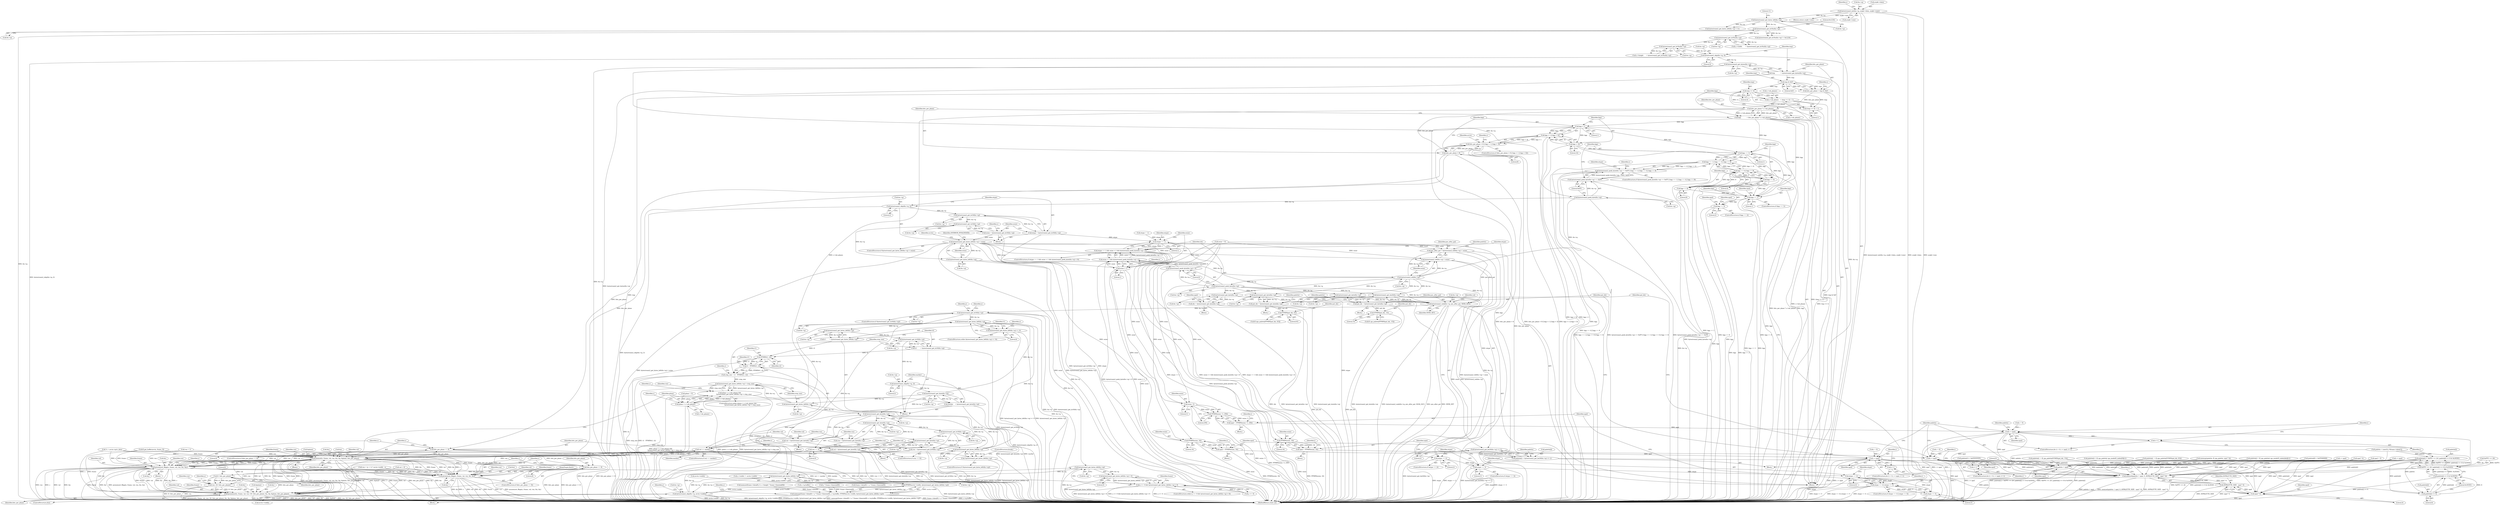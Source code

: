 digraph "0_FFmpeg_8c2ea3030af7b40a3c4275696fb5c76cdb80950a@pointer" {
"1000187" [label="(Call,bytestream2_get_byteu(&s->g))"];
"1000179" [label="(Call,bytestream2_skip(&s->g, 4))"];
"1000174" [label="(Call,bytestream2_get_le16u(&s->g))"];
"1000165" [label="(Call,bytestream2_get_le16u(&s->g))"];
"1000153" [label="(Call,bytestream2_get_le16u(&s->g))"];
"1000143" [label="(Call,bytestream2_get_bytes_left(&s->g))"];
"1000130" [label="(Call,bytestream2_init(&s->g, avpkt->data, avpkt->size))"];
"1000185" [label="(Call,tmp            = bytestream2_get_byteu(&s->g))"];
"1000194" [label="(Call,tmp & 0xF)"];
"1000192" [label="(Call,bits_per_plane = tmp & 0xF)"];
"1000208" [label="(Call,bits_per_plane * s->nb_planes)"];
"1000206" [label="(Call,bpp            = bits_per_plane * s->nb_planes)"];
"1000219" [label="(Call,bpp < 1)"];
"1000218" [label="(Call,bpp < 1 || bpp > 32)"];
"1000214" [label="(Call,bits_per_plane > 8 || bpp < 1 || bpp > 32)"];
"1000222" [label="(Call,bpp > 32)"];
"1000241" [label="(Call,bpp == 1)"];
"1000240" [label="(Call,bpp == 1 || bpp == 4 || bpp == 8)"];
"1000232" [label="(Call,bytestream2_peek_byte(&s->g) == 0xFF || bpp == 1 || bpp == 4 || bpp == 8)"];
"1000245" [label="(Call,bpp == 4)"];
"1000244" [label="(Call,bpp == 4 || bpp == 8)"];
"1000248" [label="(Call,bpp == 8)"];
"1000579" [label="(Call,bpp == 1)"];
"1000598" [label="(Call,bpp == 2)"];
"1000215" [label="(Call,bits_per_plane > 8)"];
"1000788" [label="(Call,bits_per_plane == 8)"];
"1000808" [label="(Call,picmemset(s, frame, val, run, &x, &y, &plane, bits_per_plane))"];
"1000792" [label="(Call,picmemset_8bpp(s, frame, val, run, &x, &y))"];
"1000843" [label="(Call,picmemset_8bpp(s, frame, val, run, &x, &y))"];
"1000853" [label="(Call,picmemset(s, frame, val, run / (8 / bits_per_plane), &x, &y, &plane, bits_per_plane))"];
"1000840" [label="(Call,bits_per_plane == 8)"];
"1000859" [label="(Call,8 / bits_per_plane)"];
"1000857" [label="(Call,run / (8 / bits_per_plane))"];
"1000725" [label="(Call,plane < s->nb_planes)"];
"1000724" [label="(Call,plane < s->nb_planes &&\n                   bytestream2_get_bytes_left(&s->g) > stop_size)"];
"1000202" [label="(Call,tmp >> 4)"];
"1000197" [label="(Call,s->nb_planes   = (tmp >> 4) + 1)"];
"1000201" [label="(Call,(tmp >> 4) + 1)"];
"1000234" [label="(Call,bytestream2_peek_byte(&s->g))"];
"1000233" [label="(Call,bytestream2_peek_byte(&s->g) == 0xFF)"];
"1000252" [label="(Call,bytestream2_skip(&s->g, 2))"];
"1000260" [label="(Call,bytestream2_get_le16(&s->g))"];
"1000258" [label="(Call,etype = bytestream2_get_le16(&s->g))"];
"1000401" [label="(Call,etype == 1)"];
"1000400" [label="(Call,etype == 1 && esize > 1 && bytestream2_peek_byte(&s->g) < 6)"];
"1000449" [label="(Call,etype == 2)"];
"1000487" [label="(Call,etype == 3)"];
"1000526" [label="(Call,etype == 4)"];
"1000525" [label="(Call,etype == 4 || etype == 5)"];
"1000529" [label="(Call,etype == 5)"];
"1000267" [label="(Call,bytestream2_get_le16(&s->g))"];
"1000265" [label="(Call,esize = bytestream2_get_le16(&s->g))"];
"1000273" [label="(Call,bytestream2_get_bytes_left(&s->g) < esize)"];
"1000381" [label="(Call,pos_after_pal = bytestream2_tell(&s->g) + esize)"];
"1000646" [label="(Call,bytestream2_seek(&s->g, pos_after_pal, SEEK_SET))"];
"1000664" [label="(Call,bytestream2_get_le16(&s->g))"];
"1000678" [label="(Call,bytestream2_get_bytes_left(&s->g))"];
"1000677" [label="(Call,bytestream2_get_bytes_left(&s->g) >= 6)"];
"1000691" [label="(Call,bytestream2_get_bytes_left(&s->g))"];
"1000689" [label="(Call,t1        = bytestream2_get_bytes_left(&s->g))"];
"1000707" [label="(Call,FFMIN(t1, t2))"];
"1000705" [label="(Call,t1 - FFMIN(t1, t2))"];
"1000703" [label="(Call,stop_size = t1 - FFMIN(t1, t2))"];
"1000730" [label="(Call,bytestream2_get_bytes_left(&s->g) > stop_size)"];
"1000698" [label="(Call,bytestream2_get_le16(&s->g))"];
"1000696" [label="(Call,t2        = bytestream2_get_le16(&s->g))"];
"1000710" [label="(Call,bytestream2_skip(&s->g, 2))"];
"1000718" [label="(Call,bytestream2_get_byte(&s->g))"];
"1000716" [label="(Call,marker    = bytestream2_get_byte(&s->g))"];
"1000750" [label="(Call,val == marker)"];
"1000731" [label="(Call,bytestream2_get_bytes_left(&s->g))"];
"1000744" [label="(Call,bytestream2_get_byte(&s->g))"];
"1000742" [label="(Call,val = bytestream2_get_byte(&s->g))"];
"1000756" [label="(Call,bytestream2_get_byte(&s->g))"];
"1000754" [label="(Call,run = bytestream2_get_byte(&s->g))"];
"1000762" [label="(Call,run == 0)"];
"1000767" [label="(Call,bytestream2_get_le16(&s->g))"];
"1000765" [label="(Call,run = bytestream2_get_le16(&s->g))"];
"1000774" [label="(Call,bytestream2_get_byte(&s->g))"];
"1000772" [label="(Call,val = bytestream2_get_byte(&s->g))"];
"1000781" [label="(Call,bytestream2_get_bytes_left(&s->g))"];
"1000780" [label="(Call,!bytestream2_get_bytes_left(&s->g))"];
"1000877" [label="(Call,bytestream2_get_bytes_left(&s->g))"];
"1000876" [label="(Call,bytestream2_get_bytes_left(&s->g) > 0)"];
"1000872" [label="(Call,y >= 0 && bytestream2_get_bytes_left(&s->g) > 0)"];
"1000907" [label="(Call,bytestream2_get_bytes_left(&s->g))"];
"1000903" [label="(Call,FFMIN(avctx->width, bytestream2_get_bytes_left(&s->g)))"];
"1000884" [label="(Call,memcpy(frame->data[0] + y * frame->linesize[0], s->g.buffer, FFMIN(avctx->width, bytestream2_get_bytes_left(&s->g))))"];
"1000912" [label="(Call,bytestream2_skip(&s->g, avctx->width))"];
"1000383" [label="(Call,bytestream2_tell(&s->g) + esize)"];
"1000405" [label="(Call,esize > 1)"];
"1000404" [label="(Call,esize > 1 && bytestream2_peek_byte(&s->g) < 6)"];
"1000455" [label="(Call,FFMIN(esize, 16))"];
"1000453" [label="(Call,npal = FFMIN(esize, 16))"];
"1000462" [label="(Call,i < npal)"];
"1000465" [label="(Call,i++)"];
"1000636" [label="(Call,memset(palette + npal, 0, AVPALETTE_SIZE - npal * 4))"];
"1000637" [label="(Call,palette + npal)"];
"1000643" [label="(Call,npal * 4)"];
"1000641" [label="(Call,AVPALETTE_SIZE - npal * 4)"];
"1000493" [label="(Call,FFMIN(esize, 16))"];
"1000491" [label="(Call,npal = FFMIN(esize, 16))"];
"1000500" [label="(Call,i < npal)"];
"1000503" [label="(Call,i++)"];
"1000536" [label="(Call,esize / 3)"];
"1000535" [label="(Call,FFMIN(esize / 3, 256))"];
"1000533" [label="(Call,npal = FFMIN(esize / 3, 256))"];
"1000544" [label="(Call,i < npal)"];
"1000547" [label="(Call,i++)"];
"1000274" [label="(Call,bytestream2_get_bytes_left(&s->g))"];
"1000384" [label="(Call,bytestream2_tell(&s->g))"];
"1000409" [label="(Call,bytestream2_peek_byte(&s->g))"];
"1000408" [label="(Call,bytestream2_peek_byte(&s->g) < 6)"];
"1000419" [label="(Call,bytestream2_get_byte(&s->g))"];
"1000417" [label="(Call,idx = bytestream2_get_byte(&s->g))"];
"1000471" [label="(Call,bytestream2_get_byte(&s->g))"];
"1000469" [label="(Call,pal_idx = bytestream2_get_byte(&s->g))"];
"1000482" [label="(Call,FFMIN(pal_idx, 15))"];
"1000509" [label="(Call,bytestream2_get_byte(&s->g))"];
"1000507" [label="(Call,pal_idx = bytestream2_get_byte(&s->g))"];
"1000520" [label="(Call,FFMIN(pal_idx, 63))"];
"1000555" [label="(Call,bytestream2_get_be24(&s->g))"];
"1000554" [label="(Call,bytestream2_get_be24(&s->g) << 2)"];
"1000550" [label="(Call,palette[i] = bytestream2_get_be24(&s->g) << 2)"];
"1000570" [label="(Call,palette[i] >> 6)"];
"1000561" [label="(Call,palette[i] |= 0xFFU << 24 | palette[i] >> 6 & 0x30303)"];
"1000569" [label="(Call,palette[i] >> 6 & 0x30303)"];
"1000565" [label="(Call,0xFFU << 24 | palette[i] >> 6 & 0x30303)"];
"1000799" [label="(Call,&y)"];
"1000253" [label="(Call,&s->g)"];
"1000586" [label="(Call,palette[0] = 0xFF000000)"];
"1000858" [label="(Identifier,run)"];
"1000243" [label="(Literal,1)"];
"1000293" [label="(Identifier,avctx)"];
"1000597" [label="(ControlStructure,if (bpp == 2))"];
"1000630" [label="(Call,memcpy(palette, ff_cga_palette, npal * 4))"];
"1000418" [label="(Identifier,idx)"];
"1000527" [label="(Identifier,etype)"];
"1000224" [label="(Literal,32)"];
"1000514" [label="(Call,palette[i]  = ff_ega_palette[FFMIN(pal_idx, 63)])"];
"1000678" [label="(Call,bytestream2_get_bytes_left(&s->g))"];
"1000797" [label="(Call,&x)"];
"1000786" [label="(ControlStructure,break;)"];
"1000898" [label="(Call,s->g.buffer)"];
"1000107" [label="(Call,*s = avctx->priv_data)"];
"1000723" [label="(ControlStructure,while (plane < s->nb_planes &&\n                   bytestream2_get_bytes_left(&s->g) > stop_size))"];
"1000677" [label="(Call,bytestream2_get_bytes_left(&s->g) >= 6)"];
"1000231" [label="(ControlStructure,if (bytestream2_peek_byte(&s->g) == 0xFF || bpp == 1 || bpp == 4 || bpp == 8))"];
"1000501" [label="(Identifier,i)"];
"1000257" [label="(Literal,2)"];
"1000250" [label="(Literal,8)"];
"1000179" [label="(Call,bytestream2_skip(&s->g, 4))"];
"1000843" [label="(Call,picmemset_8bpp(s, frame, val, run, &x, &y))"];
"1000643" [label="(Call,npal * 4)"];
"1000883" [label="(Block,)"];
"1000912" [label="(Call,bytestream2_skip(&s->g, avctx->width))"];
"1000460" [label="(Identifier,i)"];
"1000796" [label="(Identifier,run)"];
"1000534" [label="(Identifier,npal)"];
"1000781" [label="(Call,bytestream2_get_bytes_left(&s->g))"];
"1000794" [label="(Identifier,frame)"];
"1000681" [label="(Identifier,s)"];
"1000768" [label="(Call,&s->g)"];
"1000847" [label="(Identifier,run)"];
"1000480" [label="(Call,ff_cga_palette[FFMIN(pal_idx, 15)])"];
"1000842" [label="(Literal,8)"];
"1000641" [label="(Call,AVPALETTE_SIZE - npal * 4)"];
"1000754" [label="(Call,run = bytestream2_get_byte(&s->g))"];
"1000382" [label="(Identifier,pos_after_pal)"];
"1000166" [label="(Call,&s->g)"];
"1000486" [label="(ControlStructure,if (etype == 3))"];
"1000839" [label="(ControlStructure,if (bits_per_plane == 8))"];
"1000671" [label="(Identifier,x)"];
"1000465" [label="(Call,i++)"];
"1000737" [label="(Block,)"];
"1000665" [label="(Call,&s->g)"];
"1000774" [label="(Call,bytestream2_get_byte(&s->g))"];
"1000274" [label="(Call,bytestream2_get_bytes_left(&s->g))"];
"1000526" [label="(Call,etype == 4)"];
"1000165" [label="(Call,bytestream2_get_le16u(&s->g))"];
"1000598" [label="(Call,bpp == 2)"];
"1000860" [label="(Literal,8)"];
"1000273" [label="(Call,bytestream2_get_bytes_left(&s->g) < esize)"];
"1000852" [label="(ControlStructure,else)"];
"1000237" [label="(Identifier,s)"];
"1000569" [label="(Call,palette[i] >> 6 & 0x30303)"];
"1000222" [label="(Call,bpp > 32)"];
"1000772" [label="(Call,val = bytestream2_get_byte(&s->g))"];
"1000560" [label="(Literal,2)"];
"1000187" [label="(Call,bytestream2_get_byteu(&s->g))"];
"1000227" [label="(Identifier,avctx)"];
"1000417" [label="(Call,idx = bytestream2_get_byte(&s->g))"];
"1000348" [label="(Call,ff_get_buffer(avctx, frame, 0))"];
"1000204" [label="(Literal,4)"];
"1000848" [label="(Call,&x)"];
"1000492" [label="(Identifier,npal)"];
"1000765" [label="(Call,run = bytestream2_get_le16(&s->g))"];
"1000822" [label="(Identifier,x)"];
"1000884" [label="(Call,memcpy(frame->data[0] + y * frame->linesize[0], s->g.buffer, FFMIN(avctx->width, bytestream2_get_bytes_left(&s->g))))"];
"1000862" [label="(Call,&x)"];
"1000459" [label="(Call,i = 0)"];
"1000603" [label="(Identifier,npal)"];
"1000199" [label="(Identifier,s)"];
"1000218" [label="(Call,bpp < 1 || bpp > 32)"];
"1000859" [label="(Call,8 / bits_per_plane)"];
"1000676" [label="(ControlStructure,while (bytestream2_get_bytes_left(&s->g) >= 6))"];
"1000872" [label="(Call,y >= 0 && bytestream2_get_bytes_left(&s->g) > 0)"];
"1000764" [label="(Literal,0)"];
"1000871" [label="(ControlStructure,while (y >= 0 && bytestream2_get_bytes_left(&s->g) > 0))"];
"1000878" [label="(Call,&s->g)"];
"1000207" [label="(Identifier,bpp)"];
"1000789" [label="(Identifier,bits_per_plane)"];
"1000516" [label="(Identifier,palette)"];
"1000636" [label="(Call,memset(palette + npal, 0, AVPALETTE_SIZE - npal * 4))"];
"1000874" [label="(Identifier,y)"];
"1000767" [label="(Call,bytestream2_get_le16(&s->g))"];
"1000408" [label="(Call,bytestream2_peek_byte(&s->g) < 6)"];
"1000546" [label="(Identifier,npal)"];
"1000921" [label="(Identifier,y)"];
"1000462" [label="(Call,i < npal)"];
"1000258" [label="(Call,etype = bytestream2_get_le16(&s->g))"];
"1000143" [label="(Call,bytestream2_get_bytes_left(&s->g))"];
"1000653" [label="(Call,val = 0)"];
"1000399" [label="(ControlStructure,if (etype == 1 && esize > 1 && bytestream2_peek_byte(&s->g) < 6))"];
"1000583" [label="(Call,npal = 2)"];
"1000565" [label="(Call,0xFFU << 24 | palette[i] >> 6 & 0x30303)"];
"1000521" [label="(Identifier,pal_idx)"];
"1000496" [label="(ControlStructure,for (i = 0; i < npal; i++))"];
"1000542" [label="(Identifier,i)"];
"1000763" [label="(Identifier,run)"];
"1000233" [label="(Call,bytestream2_peek_byte(&s->g) == 0xFF)"];
"1000844" [label="(Identifier,s)"];
"1000383" [label="(Call,bytestream2_tell(&s->g) + esize)"];
"1000490" [label="(Block,)"];
"1000415" [label="(Block,)"];
"1000196" [label="(Literal,0xF)"];
"1000223" [label="(Identifier,bpp)"];
"1000927" [label="(Return,return avpkt->size;)"];
"1000146" [label="(Identifier,s)"];
"1000716" [label="(Call,marker    = bytestream2_get_byte(&s->g))"];
"1000679" [label="(Call,&s->g)"];
"1000457" [label="(Literal,16)"];
"1000773" [label="(Identifier,val)"];
"1000704" [label="(Identifier,stop_size)"];
"1000487" [label="(Call,etype == 3)"];
"1000718" [label="(Call,bytestream2_get_byte(&s->g))"];
"1000389" [label="(Identifier,esize)"];
"1000744" [label="(Call,bytestream2_get_byte(&s->g))"];
"1000246" [label="(Identifier,bpp)"];
"1000705" [label="(Call,t1 - FFMIN(t1, t2))"];
"1000646" [label="(Call,bytestream2_seek(&s->g, pos_after_pal, SEEK_SET))"];
"1000882" [label="(Literal,0)"];
"1000756" [label="(Call,bytestream2_get_byte(&s->g))"];
"1000891" [label="(Call,y * frame->linesize[0])"];
"1000533" [label="(Call,npal = FFMIN(esize / 3, 256))"];
"1000210" [label="(Call,s->nb_planes)"];
"1000453" [label="(Call,npal = FFMIN(esize, 16))"];
"1000734" [label="(Identifier,s)"];
"1000522" [label="(Literal,63)"];
"1000404" [label="(Call,esize > 1 && bytestream2_peek_byte(&s->g) < 6)"];
"1000873" [label="(Call,y >= 0)"];
"1000645" [label="(Literal,4)"];
"1000755" [label="(Identifier,run)"];
"1000575" [label="(Literal,0x30303)"];
"1000931" [label="(MethodReturn,static int)"];
"1000697" [label="(Identifier,t2)"];
"1000285" [label="(Identifier,etype)"];
"1000493" [label="(Call,FFMIN(esize, 16))"];
"1000483" [label="(Identifier,pal_idx)"];
"1000787" [label="(ControlStructure,if (bits_per_plane == 8))"];
"1000664" [label="(Call,bytestream2_get_le16(&s->g))"];
"1000761" [label="(ControlStructure,if (run == 0))"];
"1000614" [label="(Call,palette[i] = ff_cga_palette[ cga_mode45_index[0][i] ])"];
"1000154" [label="(Call,&s->g)"];
"1000791" [label="(Block,)"];
"1000855" [label="(Identifier,frame)"];
"1000732" [label="(Call,&s->g)"];
"1000663" [label="(ControlStructure,if (bytestream2_get_le16(&s->g)))"];
"1000500" [label="(Call,i < npal)"];
"1000725" [label="(Call,plane < s->nb_planes)"];
"1000699" [label="(Call,&s->g)"];
"1000713" [label="(Identifier,s)"];
"1000381" [label="(Call,pos_after_pal = bytestream2_tell(&s->g) + esize)"];
"1000813" [label="(Call,&x)"];
"1000235" [label="(Call,&s->g)"];
"1000554" [label="(Call,bytestream2_get_be24(&s->g) << 2)"];
"1000544" [label="(Call,i < npal)"];
"1000637" [label="(Call,palette + npal)"];
"1000206" [label="(Call,bpp            = bits_per_plane * s->nb_planes)"];
"1000689" [label="(Call,t1        = bytestream2_get_bytes_left(&s->g))"];
"1000186" [label="(Identifier,tmp)"];
"1000528" [label="(Literal,4)"];
"1000808" [label="(Call,picmemset(s, frame, val, run, &x, &y, &plane, bits_per_plane))"];
"1000703" [label="(Call,stop_size = t1 - FFMIN(t1, t2))"];
"1000549" [label="(Block,)"];
"1000868" [label="(Identifier,bits_per_plane)"];
"1000717" [label="(Identifier,marker)"];
"1000715" [label="(Literal,2)"];
"1000727" [label="(Call,s->nb_planes)"];
"1000673" [label="(Call,plane = 0)"];
"1000649" [label="(Identifier,s)"];
"1000214" [label="(Call,bits_per_plane > 8 || bpp < 1 || bpp > 32)"];
"1000385" [label="(Call,&s->g)"];
"1000255" [label="(Identifier,s)"];
"1000684" [label="(Block,)"];
"1000267" [label="(Call,bytestream2_get_le16(&s->g))"];
"1000494" [label="(Identifier,esize)"];
"1000885" [label="(Call,frame->data[0] + y * frame->linesize[0])"];
"1000580" [label="(Identifier,bpp)"];
"1000815" [label="(Call,&y)"];
"1000550" [label="(Call,palette[i] = bytestream2_get_be24(&s->g) << 2)"];
"1000247" [label="(Literal,4)"];
"1000215" [label="(Call,bits_per_plane > 8)"];
"1000242" [label="(Identifier,bpp)"];
"1000638" [label="(Identifier,palette)"];
"1000539" [label="(Literal,256)"];
"1000853" [label="(Call,picmemset(s, frame, val, run / (8 / bits_per_plane), &x, &y, &plane, bits_per_plane))"];
"1000854" [label="(Identifier,s)"];
"1000628" [label="(Identifier,npal)"];
"1000792" [label="(Call,picmemset_8bpp(s, frame, val, run, &x, &y))"];
"1000654" [label="(Identifier,val)"];
"1000782" [label="(Call,&s->g)"];
"1000452" [label="(Block,)"];
"1000846" [label="(Identifier,val)"];
"1000651" [label="(Identifier,pos_after_pal)"];
"1000711" [label="(Call,&s->g)"];
"1000502" [label="(Identifier,npal)"];
"1000213" [label="(ControlStructure,if (bits_per_plane > 8 || bpp < 1 || bpp > 32))"];
"1000175" [label="(Call,&s->g)"];
"1000498" [label="(Identifier,i)"];
"1000724" [label="(Call,plane < s->nb_planes &&\n                   bytestream2_get_bytes_left(&s->g) > stop_size)"];
"1000482" [label="(Call,FFMIN(pal_idx, 15))"];
"1000915" [label="(Identifier,s)"];
"1000455" [label="(Call,FFMIN(esize, 16))"];
"1000863" [label="(Identifier,x)"];
"1000509" [label="(Call,bytestream2_get_byte(&s->g))"];
"1000532" [label="(Block,)"];
"1000811" [label="(Identifier,val)"];
"1000203" [label="(Identifier,tmp)"];
"1000845" [label="(Identifier,frame)"];
"1000810" [label="(Identifier,frame)"];
"1000780" [label="(Call,!bytestream2_get_bytes_left(&s->g))"];
"1000180" [label="(Call,&s->g)"];
"1000541" [label="(Call,i = 0)"];
"1000220" [label="(Identifier,bpp)"];
"1000574" [label="(Literal,6)"];
"1000185" [label="(Call,tmp            = bytestream2_get_byteu(&s->g))"];
"1000779" [label="(ControlStructure,if (!bytestream2_get_bytes_left(&s->g)))"];
"1000198" [label="(Call,s->nb_planes)"];
"1000192" [label="(Call,bits_per_plane = tmp & 0xF)"];
"1000131" [label="(Call,&s->g)"];
"1000857" [label="(Call,run / (8 / bits_per_plane))"];
"1000249" [label="(Identifier,bpp)"];
"1000219" [label="(Call,bpp < 1)"];
"1000584" [label="(Identifier,npal)"];
"1000530" [label="(Identifier,etype)"];
"1000251" [label="(Block,)"];
"1000520" [label="(Call,FFMIN(pal_idx, 63))"];
"1000454" [label="(Identifier,npal)"];
"1000436" [label="(Call,palette[i] = ff_cga_palette[ cga_mode45_index[idx][i] ])"];
"1000466" [label="(Identifier,i)"];
"1000208" [label="(Call,bits_per_plane * s->nb_planes)"];
"1000524" [label="(ControlStructure,if (etype == 4 || etype == 5))"];
"1000609" [label="(Call,i < npal)"];
"1000105" [label="(Block,)"];
"1000402" [label="(Identifier,etype)"];
"1000749" [label="(ControlStructure,if (val == marker))"];
"1000578" [label="(ControlStructure,if (bpp == 1))"];
"1000739" [label="(Call,run = 1)"];
"1000469" [label="(Call,pal_idx = bytestream2_get_byte(&s->g))"];
"1000757" [label="(Call,&s->g)"];
"1000284" [label="(Call,etype = -1)"];
"1000497" [label="(Call,i = 0)"];
"1000458" [label="(ControlStructure,for (i = 0; i < npal; i++))"];
"1000743" [label="(Identifier,val)"];
"1000652" [label="(Identifier,SEEK_SET)"];
"1000489" [label="(Literal,3)"];
"1000195" [label="(Identifier,tmp)"];
"1000766" [label="(Identifier,run)"];
"1000148" [label="(Literal,11)"];
"1000491" [label="(Call,npal = FFMIN(esize, 16))"];
"1000790" [label="(Literal,8)"];
"1000731" [label="(Call,bytestream2_get_bytes_left(&s->g))"];
"1000864" [label="(Call,&y)"];
"1000696" [label="(Call,t2        = bytestream2_get_le16(&s->g))"];
"1000545" [label="(Identifier,i)"];
"1000451" [label="(Literal,2)"];
"1000288" [label="(Call,esize = 0)"];
"1000709" [label="(Identifier,t2)"];
"1000807" [label="(Block,)"];
"1000471" [label="(Call,bytestream2_get_byte(&s->g))"];
"1000248" [label="(Call,bpp == 8)"];
"1000861" [label="(Identifier,bits_per_plane)"];
"1000547" [label="(Call,i++)"];
"1000812" [label="(Identifier,run)"];
"1000205" [label="(Literal,1)"];
"1000197" [label="(Call,s->nb_planes   = (tmp >> 4) + 1)"];
"1000476" [label="(Call,palette[i]  = ff_cga_palette[FFMIN(pal_idx, 15)])"];
"1000642" [label="(Identifier,AVPALETTE_SIZE)"];
"1000217" [label="(Literal,8)"];
"1000232" [label="(Call,bytestream2_peek_byte(&s->g) == 0xFF || bpp == 1 || bpp == 4 || bpp == 8)"];
"1000158" [label="(Literal,0x1234)"];
"1000552" [label="(Identifier,palette)"];
"1000719" [label="(Call,&s->g)"];
"1000683" [label="(Literal,6)"];
"1000876" [label="(Call,bytestream2_get_bytes_left(&s->g) > 0)"];
"1000412" [label="(Identifier,s)"];
"1000244" [label="(Call,bpp == 4 || bpp == 8)"];
"1000692" [label="(Call,&s->g)"];
"1000751" [label="(Identifier,val)"];
"1000591" [label="(Call,palette[1] = 0xFFFFFFFF)"];
"1000266" [label="(Identifier,esize)"];
"1000504" [label="(Identifier,i)"];
"1000420" [label="(Call,&s->g)"];
"1000281" [label="(Identifier,AVERROR_INVALIDDATA)"];
"1000540" [label="(ControlStructure,for (i = 0; i < npal; i++))"];
"1000888" [label="(Identifier,frame)"];
"1000240" [label="(Call,bpp == 1 || bpp == 4 || bpp == 8)"];
"1000313" [label="(Call,s->width != avctx->width)"];
"1000414" [label="(Literal,6)"];
"1000525" [label="(Call,etype == 4 || etype == 5)"];
"1000252" [label="(Call,bytestream2_skip(&s->g, 2))"];
"1000470" [label="(Identifier,pal_idx)"];
"1000384" [label="(Call,bytestream2_tell(&s->g))"];
"1000841" [label="(Identifier,bits_per_plane)"];
"1000750" [label="(Call,val == marker)"];
"1000152" [label="(Call,bytestream2_get_le16u(&s->g) != 0x1234)"];
"1000817" [label="(Call,&plane)"];
"1000708" [label="(Identifier,t1)"];
"1000561" [label="(Call,palette[i] |= 0xFFU << 24 | palette[i] >> 6 & 0x30303)"];
"1000239" [label="(Literal,0xFF)"];
"1000644" [label="(Identifier,npal)"];
"1000153" [label="(Call,bytestream2_get_le16u(&s->g))"];
"1000221" [label="(Literal,1)"];
"1000762" [label="(Call,run == 0)"];
"1000745" [label="(Call,&s->g)"];
"1000866" [label="(Call,&plane)"];
"1000170" [label="(Call,s->height      = bytestream2_get_le16u(&s->g))"];
"1000161" [label="(Call,s->width       = bytestream2_get_le16u(&s->g))"];
"1000478" [label="(Identifier,palette)"];
"1000510" [label="(Call,&s->g)"];
"1000495" [label="(Literal,16)"];
"1000245" [label="(Call,bpp == 4)"];
"1000531" [label="(Literal,5)"];
"1000706" [label="(Identifier,t1)"];
"1000548" [label="(Identifier,i)"];
"1000241" [label="(Call,bpp == 1)"];
"1000819" [label="(Identifier,bits_per_plane)"];
"1000775" [label="(Call,&s->g)"];
"1000555" [label="(Call,bytestream2_get_be24(&s->g))"];
"1000188" [label="(Call,&s->g)"];
"1000828" [label="(Call,run = (y + 1) * avctx->width - x)"];
"1000647" [label="(Call,&s->g)"];
"1000903" [label="(Call,FFMIN(avctx->width, bytestream2_get_bytes_left(&s->g)))"];
"1000640" [label="(Literal,0)"];
"1000449" [label="(Call,etype == 2)"];
"1000261" [label="(Call,&s->g)"];
"1000234" [label="(Call,bytestream2_peek_byte(&s->g))"];
"1000279" [label="(Identifier,esize)"];
"1000752" [label="(Identifier,marker)"];
"1000277" [label="(Identifier,s)"];
"1000904" [label="(Call,avctx->width)"];
"1000913" [label="(Call,&s->g)"];
"1000484" [label="(Literal,15)"];
"1000581" [label="(Literal,1)"];
"1000856" [label="(Identifier,val)"];
"1000202" [label="(Call,tmp >> 4)"];
"1000216" [label="(Identifier,bits_per_plane)"];
"1000538" [label="(Literal,3)"];
"1000556" [label="(Call,&s->g)"];
"1000201" [label="(Call,(tmp >> 4) + 1)"];
"1000431" [label="(Call,i < npal)"];
"1000448" [label="(ControlStructure,if (etype == 2))"];
"1000390" [label="(Call,palette = (uint32_t*)frame->data[1])"];
"1000174" [label="(Call,bytestream2_get_le16u(&s->g))"];
"1000907" [label="(Call,bytestream2_get_bytes_left(&s->g))"];
"1000209" [label="(Identifier,bits_per_plane)"];
"1000272" [label="(ControlStructure,if (bytestream2_get_bytes_left(&s->g) < esize))"];
"1000551" [label="(Call,palette[i])"];
"1000138" [label="(Call,avpkt->size)"];
"1000840" [label="(Call,bits_per_plane == 8)"];
"1000788" [label="(Call,bits_per_plane == 8)"];
"1000193" [label="(Identifier,bits_per_plane)"];
"1000633" [label="(Call,npal * 4)"];
"1000529" [label="(Call,etype == 5)"];
"1000142" [label="(Call,bytestream2_get_bytes_left(&s->g) < 11)"];
"1000742" [label="(Call,val = bytestream2_get_byte(&s->g))"];
"1000803" [label="(Identifier,y)"];
"1000690" [label="(Identifier,t1)"];
"1000793" [label="(Identifier,s)"];
"1000691" [label="(Call,bytestream2_get_bytes_left(&s->g))"];
"1000877" [label="(Call,bytestream2_get_bytes_left(&s->g))"];
"1000784" [label="(Identifier,s)"];
"1000467" [label="(Block,)"];
"1000518" [label="(Call,ff_ega_palette[FFMIN(pal_idx, 63)])"];
"1000401" [label="(Call,etype == 1)"];
"1000450" [label="(Identifier,etype)"];
"1000536" [label="(Call,esize / 3)"];
"1000571" [label="(Call,palette[i])"];
"1000184" [label="(Literal,4)"];
"1000507" [label="(Call,pal_idx = bytestream2_get_byte(&s->g))"];
"1000472" [label="(Call,&s->g)"];
"1000275" [label="(Call,&s->g)"];
"1000259" [label="(Identifier,etype)"];
"1000850" [label="(Call,&y)"];
"1000726" [label="(Identifier,plane)"];
"1000194" [label="(Call,tmp & 0xF)"];
"1000464" [label="(Identifier,npal)"];
"1000130" [label="(Call,bytestream2_init(&s->g, avpkt->data, avpkt->size))"];
"1000698" [label="(Call,bytestream2_get_le16(&s->g))"];
"1000463" [label="(Identifier,i)"];
"1000795" [label="(Identifier,val)"];
"1000707" [label="(Call,FFMIN(t1, t2))"];
"1000599" [label="(Identifier,bpp)"];
"1000537" [label="(Identifier,esize)"];
"1000419" [label="(Call,bytestream2_get_byte(&s->g))"];
"1000639" [label="(Identifier,npal)"];
"1000144" [label="(Call,&s->g)"];
"1000809" [label="(Identifier,s)"];
"1000710" [label="(Call,bytestream2_skip(&s->g, 2))"];
"1000260" [label="(Call,bytestream2_get_le16(&s->g))"];
"1000503" [label="(Call,i++)"];
"1000736" [label="(Identifier,stop_size)"];
"1000456" [label="(Identifier,esize)"];
"1000355" [label="(Call,memset(frame->data[0], 0, s->height * frame->linesize[0]))"];
"1000753" [label="(Block,)"];
"1000740" [label="(Identifier,run)"];
"1000425" [label="(Identifier,npal)"];
"1000535" [label="(Call,FFMIN(esize / 3, 256))"];
"1000409" [label="(Call,bytestream2_peek_byte(&s->g))"];
"1000505" [label="(Block,)"];
"1000403" [label="(Literal,1)"];
"1000406" [label="(Identifier,esize)"];
"1000562" [label="(Call,palette[i])"];
"1000265" [label="(Call,esize = bytestream2_get_le16(&s->g))"];
"1000563" [label="(Identifier,palette)"];
"1000268" [label="(Call,&s->g)"];
"1000400" [label="(Call,etype == 1 && esize > 1 && bytestream2_peek_byte(&s->g) < 6)"];
"1000730" [label="(Call,bytestream2_get_bytes_left(&s->g) > stop_size)"];
"1000488" [label="(Identifier,etype)"];
"1000566" [label="(Call,0xFFU << 24)"];
"1000917" [label="(Call,avctx->width)"];
"1000410" [label="(Call,&s->g)"];
"1000570" [label="(Call,palette[i] >> 6)"];
"1000407" [label="(Literal,1)"];
"1000135" [label="(Call,avpkt->data)"];
"1000579" [label="(Call,bpp == 1)"];
"1000908" [label="(Call,&s->g)"];
"1000391" [label="(Identifier,palette)"];
"1000922" [label="(JumpTarget,finish:)"];
"1000405" [label="(Call,esize > 1)"];
"1000508" [label="(Identifier,pal_idx)"];
"1000600" [label="(Literal,2)"];
"1000187" -> "1000185"  [label="AST: "];
"1000187" -> "1000188"  [label="CFG: "];
"1000188" -> "1000187"  [label="AST: "];
"1000185" -> "1000187"  [label="CFG: "];
"1000187" -> "1000931"  [label="DDG: &s->g"];
"1000187" -> "1000185"  [label="DDG: &s->g"];
"1000179" -> "1000187"  [label="DDG: &s->g"];
"1000187" -> "1000234"  [label="DDG: &s->g"];
"1000179" -> "1000105"  [label="AST: "];
"1000179" -> "1000184"  [label="CFG: "];
"1000180" -> "1000179"  [label="AST: "];
"1000184" -> "1000179"  [label="AST: "];
"1000186" -> "1000179"  [label="CFG: "];
"1000179" -> "1000931"  [label="DDG: bytestream2_skip(&s->g, 4)"];
"1000174" -> "1000179"  [label="DDG: &s->g"];
"1000174" -> "1000170"  [label="AST: "];
"1000174" -> "1000175"  [label="CFG: "];
"1000175" -> "1000174"  [label="AST: "];
"1000170" -> "1000174"  [label="CFG: "];
"1000174" -> "1000170"  [label="DDG: &s->g"];
"1000165" -> "1000174"  [label="DDG: &s->g"];
"1000165" -> "1000161"  [label="AST: "];
"1000165" -> "1000166"  [label="CFG: "];
"1000166" -> "1000165"  [label="AST: "];
"1000161" -> "1000165"  [label="CFG: "];
"1000165" -> "1000161"  [label="DDG: &s->g"];
"1000153" -> "1000165"  [label="DDG: &s->g"];
"1000153" -> "1000152"  [label="AST: "];
"1000153" -> "1000154"  [label="CFG: "];
"1000154" -> "1000153"  [label="AST: "];
"1000158" -> "1000153"  [label="CFG: "];
"1000153" -> "1000931"  [label="DDG: &s->g"];
"1000153" -> "1000152"  [label="DDG: &s->g"];
"1000143" -> "1000153"  [label="DDG: &s->g"];
"1000143" -> "1000142"  [label="AST: "];
"1000143" -> "1000144"  [label="CFG: "];
"1000144" -> "1000143"  [label="AST: "];
"1000148" -> "1000143"  [label="CFG: "];
"1000143" -> "1000931"  [label="DDG: &s->g"];
"1000143" -> "1000142"  [label="DDG: &s->g"];
"1000130" -> "1000143"  [label="DDG: &s->g"];
"1000130" -> "1000105"  [label="AST: "];
"1000130" -> "1000138"  [label="CFG: "];
"1000131" -> "1000130"  [label="AST: "];
"1000135" -> "1000130"  [label="AST: "];
"1000138" -> "1000130"  [label="AST: "];
"1000146" -> "1000130"  [label="CFG: "];
"1000130" -> "1000931"  [label="DDG: bytestream2_init(&s->g, avpkt->data, avpkt->size)"];
"1000130" -> "1000931"  [label="DDG: avpkt->data"];
"1000130" -> "1000931"  [label="DDG: avpkt->size"];
"1000130" -> "1000927"  [label="DDG: avpkt->size"];
"1000185" -> "1000105"  [label="AST: "];
"1000186" -> "1000185"  [label="AST: "];
"1000193" -> "1000185"  [label="CFG: "];
"1000185" -> "1000931"  [label="DDG: bytestream2_get_byteu(&s->g)"];
"1000185" -> "1000194"  [label="DDG: tmp"];
"1000194" -> "1000192"  [label="AST: "];
"1000194" -> "1000196"  [label="CFG: "];
"1000195" -> "1000194"  [label="AST: "];
"1000196" -> "1000194"  [label="AST: "];
"1000192" -> "1000194"  [label="CFG: "];
"1000194" -> "1000192"  [label="DDG: tmp"];
"1000194" -> "1000192"  [label="DDG: 0xF"];
"1000194" -> "1000202"  [label="DDG: tmp"];
"1000192" -> "1000105"  [label="AST: "];
"1000193" -> "1000192"  [label="AST: "];
"1000199" -> "1000192"  [label="CFG: "];
"1000192" -> "1000931"  [label="DDG: tmp & 0xF"];
"1000192" -> "1000208"  [label="DDG: bits_per_plane"];
"1000208" -> "1000206"  [label="AST: "];
"1000208" -> "1000210"  [label="CFG: "];
"1000209" -> "1000208"  [label="AST: "];
"1000210" -> "1000208"  [label="AST: "];
"1000206" -> "1000208"  [label="CFG: "];
"1000208" -> "1000931"  [label="DDG: s->nb_planes"];
"1000208" -> "1000206"  [label="DDG: bits_per_plane"];
"1000208" -> "1000206"  [label="DDG: s->nb_planes"];
"1000197" -> "1000208"  [label="DDG: s->nb_planes"];
"1000208" -> "1000215"  [label="DDG: bits_per_plane"];
"1000208" -> "1000725"  [label="DDG: s->nb_planes"];
"1000206" -> "1000105"  [label="AST: "];
"1000207" -> "1000206"  [label="AST: "];
"1000216" -> "1000206"  [label="CFG: "];
"1000206" -> "1000931"  [label="DDG: bits_per_plane * s->nb_planes"];
"1000206" -> "1000931"  [label="DDG: bpp"];
"1000206" -> "1000219"  [label="DDG: bpp"];
"1000206" -> "1000241"  [label="DDG: bpp"];
"1000206" -> "1000579"  [label="DDG: bpp"];
"1000219" -> "1000218"  [label="AST: "];
"1000219" -> "1000221"  [label="CFG: "];
"1000220" -> "1000219"  [label="AST: "];
"1000221" -> "1000219"  [label="AST: "];
"1000223" -> "1000219"  [label="CFG: "];
"1000218" -> "1000219"  [label="CFG: "];
"1000219" -> "1000931"  [label="DDG: bpp"];
"1000219" -> "1000218"  [label="DDG: bpp"];
"1000219" -> "1000218"  [label="DDG: 1"];
"1000219" -> "1000222"  [label="DDG: bpp"];
"1000219" -> "1000241"  [label="DDG: bpp"];
"1000219" -> "1000579"  [label="DDG: bpp"];
"1000218" -> "1000214"  [label="AST: "];
"1000218" -> "1000222"  [label="CFG: "];
"1000222" -> "1000218"  [label="AST: "];
"1000214" -> "1000218"  [label="CFG: "];
"1000218" -> "1000931"  [label="DDG: bpp < 1"];
"1000218" -> "1000931"  [label="DDG: bpp > 32"];
"1000218" -> "1000214"  [label="DDG: bpp < 1"];
"1000218" -> "1000214"  [label="DDG: bpp > 32"];
"1000222" -> "1000218"  [label="DDG: bpp"];
"1000222" -> "1000218"  [label="DDG: 32"];
"1000214" -> "1000213"  [label="AST: "];
"1000214" -> "1000215"  [label="CFG: "];
"1000215" -> "1000214"  [label="AST: "];
"1000227" -> "1000214"  [label="CFG: "];
"1000237" -> "1000214"  [label="CFG: "];
"1000214" -> "1000931"  [label="DDG: bits_per_plane > 8 || bpp < 1 || bpp > 32"];
"1000214" -> "1000931"  [label="DDG: bpp < 1 || bpp > 32"];
"1000214" -> "1000931"  [label="DDG: bits_per_plane > 8"];
"1000215" -> "1000214"  [label="DDG: bits_per_plane"];
"1000215" -> "1000214"  [label="DDG: 8"];
"1000222" -> "1000224"  [label="CFG: "];
"1000223" -> "1000222"  [label="AST: "];
"1000224" -> "1000222"  [label="AST: "];
"1000222" -> "1000931"  [label="DDG: bpp"];
"1000222" -> "1000241"  [label="DDG: bpp"];
"1000222" -> "1000579"  [label="DDG: bpp"];
"1000241" -> "1000240"  [label="AST: "];
"1000241" -> "1000243"  [label="CFG: "];
"1000242" -> "1000241"  [label="AST: "];
"1000243" -> "1000241"  [label="AST: "];
"1000246" -> "1000241"  [label="CFG: "];
"1000240" -> "1000241"  [label="CFG: "];
"1000241" -> "1000931"  [label="DDG: bpp"];
"1000241" -> "1000240"  [label="DDG: bpp"];
"1000241" -> "1000240"  [label="DDG: 1"];
"1000241" -> "1000245"  [label="DDG: bpp"];
"1000241" -> "1000579"  [label="DDG: bpp"];
"1000240" -> "1000232"  [label="AST: "];
"1000240" -> "1000244"  [label="CFG: "];
"1000244" -> "1000240"  [label="AST: "];
"1000232" -> "1000240"  [label="CFG: "];
"1000240" -> "1000931"  [label="DDG: bpp == 4 || bpp == 8"];
"1000240" -> "1000931"  [label="DDG: bpp == 1"];
"1000240" -> "1000232"  [label="DDG: bpp == 1"];
"1000240" -> "1000232"  [label="DDG: bpp == 4 || bpp == 8"];
"1000244" -> "1000240"  [label="DDG: bpp == 4"];
"1000244" -> "1000240"  [label="DDG: bpp == 8"];
"1000232" -> "1000231"  [label="AST: "];
"1000232" -> "1000233"  [label="CFG: "];
"1000233" -> "1000232"  [label="AST: "];
"1000255" -> "1000232"  [label="CFG: "];
"1000285" -> "1000232"  [label="CFG: "];
"1000232" -> "1000931"  [label="DDG: bytestream2_peek_byte(&s->g) == 0xFF"];
"1000232" -> "1000931"  [label="DDG: bpp == 1 || bpp == 4 || bpp == 8"];
"1000232" -> "1000931"  [label="DDG: bytestream2_peek_byte(&s->g) == 0xFF || bpp == 1 || bpp == 4 || bpp == 8"];
"1000233" -> "1000232"  [label="DDG: bytestream2_peek_byte(&s->g)"];
"1000233" -> "1000232"  [label="DDG: 0xFF"];
"1000245" -> "1000244"  [label="AST: "];
"1000245" -> "1000247"  [label="CFG: "];
"1000246" -> "1000245"  [label="AST: "];
"1000247" -> "1000245"  [label="AST: "];
"1000249" -> "1000245"  [label="CFG: "];
"1000244" -> "1000245"  [label="CFG: "];
"1000245" -> "1000931"  [label="DDG: bpp"];
"1000245" -> "1000244"  [label="DDG: bpp"];
"1000245" -> "1000244"  [label="DDG: 4"];
"1000245" -> "1000248"  [label="DDG: bpp"];
"1000245" -> "1000579"  [label="DDG: bpp"];
"1000244" -> "1000248"  [label="CFG: "];
"1000248" -> "1000244"  [label="AST: "];
"1000244" -> "1000931"  [label="DDG: bpp == 8"];
"1000244" -> "1000931"  [label="DDG: bpp == 4"];
"1000248" -> "1000244"  [label="DDG: bpp"];
"1000248" -> "1000244"  [label="DDG: 8"];
"1000248" -> "1000250"  [label="CFG: "];
"1000249" -> "1000248"  [label="AST: "];
"1000250" -> "1000248"  [label="AST: "];
"1000248" -> "1000931"  [label="DDG: bpp"];
"1000248" -> "1000579"  [label="DDG: bpp"];
"1000579" -> "1000578"  [label="AST: "];
"1000579" -> "1000581"  [label="CFG: "];
"1000580" -> "1000579"  [label="AST: "];
"1000581" -> "1000579"  [label="AST: "];
"1000584" -> "1000579"  [label="CFG: "];
"1000599" -> "1000579"  [label="CFG: "];
"1000579" -> "1000931"  [label="DDG: bpp == 1"];
"1000579" -> "1000931"  [label="DDG: bpp"];
"1000579" -> "1000598"  [label="DDG: bpp"];
"1000598" -> "1000597"  [label="AST: "];
"1000598" -> "1000600"  [label="CFG: "];
"1000599" -> "1000598"  [label="AST: "];
"1000600" -> "1000598"  [label="AST: "];
"1000603" -> "1000598"  [label="CFG: "];
"1000628" -> "1000598"  [label="CFG: "];
"1000598" -> "1000931"  [label="DDG: bpp"];
"1000598" -> "1000931"  [label="DDG: bpp == 2"];
"1000215" -> "1000217"  [label="CFG: "];
"1000216" -> "1000215"  [label="AST: "];
"1000217" -> "1000215"  [label="AST: "];
"1000220" -> "1000215"  [label="CFG: "];
"1000215" -> "1000931"  [label="DDG: bits_per_plane"];
"1000215" -> "1000788"  [label="DDG: bits_per_plane"];
"1000215" -> "1000840"  [label="DDG: bits_per_plane"];
"1000788" -> "1000787"  [label="AST: "];
"1000788" -> "1000790"  [label="CFG: "];
"1000789" -> "1000788"  [label="AST: "];
"1000790" -> "1000788"  [label="AST: "];
"1000793" -> "1000788"  [label="CFG: "];
"1000809" -> "1000788"  [label="CFG: "];
"1000788" -> "1000931"  [label="DDG: bits_per_plane"];
"1000788" -> "1000931"  [label="DDG: bits_per_plane == 8"];
"1000808" -> "1000788"  [label="DDG: bits_per_plane"];
"1000788" -> "1000808"  [label="DDG: bits_per_plane"];
"1000788" -> "1000840"  [label="DDG: bits_per_plane"];
"1000808" -> "1000807"  [label="AST: "];
"1000808" -> "1000819"  [label="CFG: "];
"1000809" -> "1000808"  [label="AST: "];
"1000810" -> "1000808"  [label="AST: "];
"1000811" -> "1000808"  [label="AST: "];
"1000812" -> "1000808"  [label="AST: "];
"1000813" -> "1000808"  [label="AST: "];
"1000815" -> "1000808"  [label="AST: "];
"1000817" -> "1000808"  [label="AST: "];
"1000819" -> "1000808"  [label="AST: "];
"1000726" -> "1000808"  [label="CFG: "];
"1000808" -> "1000931"  [label="DDG: frame"];
"1000808" -> "1000931"  [label="DDG: picmemset(s, frame, val, run, &x, &y, &plane, bits_per_plane)"];
"1000808" -> "1000931"  [label="DDG: &plane"];
"1000808" -> "1000931"  [label="DDG: s"];
"1000808" -> "1000931"  [label="DDG: &y"];
"1000808" -> "1000931"  [label="DDG: &x"];
"1000808" -> "1000931"  [label="DDG: val"];
"1000808" -> "1000931"  [label="DDG: bits_per_plane"];
"1000808" -> "1000931"  [label="DDG: run"];
"1000808" -> "1000792"  [label="DDG: s"];
"1000808" -> "1000792"  [label="DDG: frame"];
"1000808" -> "1000792"  [label="DDG: &x"];
"1000808" -> "1000792"  [label="DDG: &y"];
"1000107" -> "1000808"  [label="DDG: s"];
"1000792" -> "1000808"  [label="DDG: s"];
"1000792" -> "1000808"  [label="DDG: frame"];
"1000792" -> "1000808"  [label="DDG: &x"];
"1000792" -> "1000808"  [label="DDG: &y"];
"1000348" -> "1000808"  [label="DDG: frame"];
"1000750" -> "1000808"  [label="DDG: val"];
"1000772" -> "1000808"  [label="DDG: val"];
"1000739" -> "1000808"  [label="DDG: run"];
"1000765" -> "1000808"  [label="DDG: run"];
"1000762" -> "1000808"  [label="DDG: run"];
"1000808" -> "1000840"  [label="DDG: bits_per_plane"];
"1000808" -> "1000843"  [label="DDG: s"];
"1000808" -> "1000843"  [label="DDG: frame"];
"1000808" -> "1000843"  [label="DDG: val"];
"1000808" -> "1000843"  [label="DDG: &x"];
"1000808" -> "1000843"  [label="DDG: &y"];
"1000808" -> "1000853"  [label="DDG: s"];
"1000808" -> "1000853"  [label="DDG: frame"];
"1000808" -> "1000853"  [label="DDG: val"];
"1000808" -> "1000853"  [label="DDG: &x"];
"1000808" -> "1000853"  [label="DDG: &y"];
"1000808" -> "1000853"  [label="DDG: &plane"];
"1000792" -> "1000791"  [label="AST: "];
"1000792" -> "1000799"  [label="CFG: "];
"1000793" -> "1000792"  [label="AST: "];
"1000794" -> "1000792"  [label="AST: "];
"1000795" -> "1000792"  [label="AST: "];
"1000796" -> "1000792"  [label="AST: "];
"1000797" -> "1000792"  [label="AST: "];
"1000799" -> "1000792"  [label="AST: "];
"1000803" -> "1000792"  [label="CFG: "];
"1000792" -> "1000931"  [label="DDG: picmemset_8bpp(s, frame, val, run, &x, &y)"];
"1000792" -> "1000931"  [label="DDG: run"];
"1000792" -> "1000931"  [label="DDG: s"];
"1000792" -> "1000931"  [label="DDG: val"];
"1000792" -> "1000931"  [label="DDG: &y"];
"1000792" -> "1000931"  [label="DDG: frame"];
"1000792" -> "1000931"  [label="DDG: &x"];
"1000107" -> "1000792"  [label="DDG: s"];
"1000348" -> "1000792"  [label="DDG: frame"];
"1000750" -> "1000792"  [label="DDG: val"];
"1000772" -> "1000792"  [label="DDG: val"];
"1000739" -> "1000792"  [label="DDG: run"];
"1000765" -> "1000792"  [label="DDG: run"];
"1000762" -> "1000792"  [label="DDG: run"];
"1000792" -> "1000843"  [label="DDG: s"];
"1000792" -> "1000843"  [label="DDG: frame"];
"1000792" -> "1000843"  [label="DDG: val"];
"1000792" -> "1000843"  [label="DDG: &x"];
"1000792" -> "1000843"  [label="DDG: &y"];
"1000792" -> "1000853"  [label="DDG: s"];
"1000792" -> "1000853"  [label="DDG: frame"];
"1000792" -> "1000853"  [label="DDG: val"];
"1000792" -> "1000853"  [label="DDG: &x"];
"1000792" -> "1000853"  [label="DDG: &y"];
"1000843" -> "1000839"  [label="AST: "];
"1000843" -> "1000850"  [label="CFG: "];
"1000844" -> "1000843"  [label="AST: "];
"1000845" -> "1000843"  [label="AST: "];
"1000846" -> "1000843"  [label="AST: "];
"1000847" -> "1000843"  [label="AST: "];
"1000848" -> "1000843"  [label="AST: "];
"1000850" -> "1000843"  [label="AST: "];
"1000922" -> "1000843"  [label="CFG: "];
"1000843" -> "1000931"  [label="DDG: picmemset_8bpp(s, frame, val, run, &x, &y)"];
"1000843" -> "1000931"  [label="DDG: s"];
"1000843" -> "1000931"  [label="DDG: &y"];
"1000843" -> "1000931"  [label="DDG: val"];
"1000843" -> "1000931"  [label="DDG: &x"];
"1000843" -> "1000931"  [label="DDG: frame"];
"1000843" -> "1000931"  [label="DDG: run"];
"1000107" -> "1000843"  [label="DDG: s"];
"1000348" -> "1000843"  [label="DDG: frame"];
"1000750" -> "1000843"  [label="DDG: val"];
"1000772" -> "1000843"  [label="DDG: val"];
"1000653" -> "1000843"  [label="DDG: val"];
"1000828" -> "1000843"  [label="DDG: run"];
"1000853" -> "1000852"  [label="AST: "];
"1000853" -> "1000868"  [label="CFG: "];
"1000854" -> "1000853"  [label="AST: "];
"1000855" -> "1000853"  [label="AST: "];
"1000856" -> "1000853"  [label="AST: "];
"1000857" -> "1000853"  [label="AST: "];
"1000862" -> "1000853"  [label="AST: "];
"1000864" -> "1000853"  [label="AST: "];
"1000866" -> "1000853"  [label="AST: "];
"1000868" -> "1000853"  [label="AST: "];
"1000922" -> "1000853"  [label="CFG: "];
"1000853" -> "1000931"  [label="DDG: &plane"];
"1000853" -> "1000931"  [label="DDG: run / (8 / bits_per_plane)"];
"1000853" -> "1000931"  [label="DDG: picmemset(s, frame, val, run / (8 / bits_per_plane), &x, &y, &plane, bits_per_plane)"];
"1000853" -> "1000931"  [label="DDG: &y"];
"1000853" -> "1000931"  [label="DDG: frame"];
"1000853" -> "1000931"  [label="DDG: s"];
"1000853" -> "1000931"  [label="DDG: bits_per_plane"];
"1000853" -> "1000931"  [label="DDG: val"];
"1000853" -> "1000931"  [label="DDG: &x"];
"1000107" -> "1000853"  [label="DDG: s"];
"1000348" -> "1000853"  [label="DDG: frame"];
"1000750" -> "1000853"  [label="DDG: val"];
"1000772" -> "1000853"  [label="DDG: val"];
"1000653" -> "1000853"  [label="DDG: val"];
"1000857" -> "1000853"  [label="DDG: run"];
"1000857" -> "1000853"  [label="DDG: 8 / bits_per_plane"];
"1000859" -> "1000853"  [label="DDG: bits_per_plane"];
"1000840" -> "1000839"  [label="AST: "];
"1000840" -> "1000842"  [label="CFG: "];
"1000841" -> "1000840"  [label="AST: "];
"1000842" -> "1000840"  [label="AST: "];
"1000844" -> "1000840"  [label="CFG: "];
"1000854" -> "1000840"  [label="CFG: "];
"1000840" -> "1000931"  [label="DDG: bits_per_plane == 8"];
"1000840" -> "1000931"  [label="DDG: bits_per_plane"];
"1000840" -> "1000859"  [label="DDG: bits_per_plane"];
"1000859" -> "1000857"  [label="AST: "];
"1000859" -> "1000861"  [label="CFG: "];
"1000860" -> "1000859"  [label="AST: "];
"1000861" -> "1000859"  [label="AST: "];
"1000857" -> "1000859"  [label="CFG: "];
"1000859" -> "1000857"  [label="DDG: 8"];
"1000859" -> "1000857"  [label="DDG: bits_per_plane"];
"1000858" -> "1000857"  [label="AST: "];
"1000863" -> "1000857"  [label="CFG: "];
"1000857" -> "1000931"  [label="DDG: run"];
"1000857" -> "1000931"  [label="DDG: 8 / bits_per_plane"];
"1000828" -> "1000857"  [label="DDG: run"];
"1000725" -> "1000724"  [label="AST: "];
"1000725" -> "1000727"  [label="CFG: "];
"1000726" -> "1000725"  [label="AST: "];
"1000727" -> "1000725"  [label="AST: "];
"1000734" -> "1000725"  [label="CFG: "];
"1000724" -> "1000725"  [label="CFG: "];
"1000725" -> "1000931"  [label="DDG: s->nb_planes"];
"1000725" -> "1000931"  [label="DDG: plane"];
"1000725" -> "1000724"  [label="DDG: plane"];
"1000725" -> "1000724"  [label="DDG: s->nb_planes"];
"1000673" -> "1000725"  [label="DDG: plane"];
"1000724" -> "1000723"  [label="AST: "];
"1000724" -> "1000730"  [label="CFG: "];
"1000730" -> "1000724"  [label="AST: "];
"1000681" -> "1000724"  [label="CFG: "];
"1000740" -> "1000724"  [label="CFG: "];
"1000724" -> "1000931"  [label="DDG: plane < s->nb_planes &&\n                   bytestream2_get_bytes_left(&s->g) > stop_size"];
"1000724" -> "1000931"  [label="DDG: bytestream2_get_bytes_left(&s->g) > stop_size"];
"1000724" -> "1000931"  [label="DDG: plane < s->nb_planes"];
"1000730" -> "1000724"  [label="DDG: bytestream2_get_bytes_left(&s->g)"];
"1000730" -> "1000724"  [label="DDG: stop_size"];
"1000202" -> "1000201"  [label="AST: "];
"1000202" -> "1000204"  [label="CFG: "];
"1000203" -> "1000202"  [label="AST: "];
"1000204" -> "1000202"  [label="AST: "];
"1000205" -> "1000202"  [label="CFG: "];
"1000202" -> "1000931"  [label="DDG: tmp"];
"1000202" -> "1000197"  [label="DDG: tmp"];
"1000202" -> "1000197"  [label="DDG: 4"];
"1000202" -> "1000201"  [label="DDG: tmp"];
"1000202" -> "1000201"  [label="DDG: 4"];
"1000197" -> "1000105"  [label="AST: "];
"1000197" -> "1000201"  [label="CFG: "];
"1000198" -> "1000197"  [label="AST: "];
"1000201" -> "1000197"  [label="AST: "];
"1000207" -> "1000197"  [label="CFG: "];
"1000197" -> "1000931"  [label="DDG: (tmp >> 4) + 1"];
"1000201" -> "1000205"  [label="CFG: "];
"1000205" -> "1000201"  [label="AST: "];
"1000201" -> "1000931"  [label="DDG: tmp >> 4"];
"1000234" -> "1000233"  [label="AST: "];
"1000234" -> "1000235"  [label="CFG: "];
"1000235" -> "1000234"  [label="AST: "];
"1000239" -> "1000234"  [label="CFG: "];
"1000234" -> "1000931"  [label="DDG: &s->g"];
"1000234" -> "1000233"  [label="DDG: &s->g"];
"1000234" -> "1000252"  [label="DDG: &s->g"];
"1000234" -> "1000384"  [label="DDG: &s->g"];
"1000233" -> "1000239"  [label="CFG: "];
"1000239" -> "1000233"  [label="AST: "];
"1000242" -> "1000233"  [label="CFG: "];
"1000233" -> "1000931"  [label="DDG: bytestream2_peek_byte(&s->g)"];
"1000252" -> "1000251"  [label="AST: "];
"1000252" -> "1000257"  [label="CFG: "];
"1000253" -> "1000252"  [label="AST: "];
"1000257" -> "1000252"  [label="AST: "];
"1000259" -> "1000252"  [label="CFG: "];
"1000252" -> "1000931"  [label="DDG: bytestream2_skip(&s->g, 2)"];
"1000252" -> "1000260"  [label="DDG: &s->g"];
"1000260" -> "1000258"  [label="AST: "];
"1000260" -> "1000261"  [label="CFG: "];
"1000261" -> "1000260"  [label="AST: "];
"1000258" -> "1000260"  [label="CFG: "];
"1000260" -> "1000258"  [label="DDG: &s->g"];
"1000260" -> "1000267"  [label="DDG: &s->g"];
"1000258" -> "1000251"  [label="AST: "];
"1000259" -> "1000258"  [label="AST: "];
"1000266" -> "1000258"  [label="CFG: "];
"1000258" -> "1000931"  [label="DDG: etype"];
"1000258" -> "1000401"  [label="DDG: etype"];
"1000401" -> "1000400"  [label="AST: "];
"1000401" -> "1000403"  [label="CFG: "];
"1000402" -> "1000401"  [label="AST: "];
"1000403" -> "1000401"  [label="AST: "];
"1000406" -> "1000401"  [label="CFG: "];
"1000400" -> "1000401"  [label="CFG: "];
"1000401" -> "1000931"  [label="DDG: etype"];
"1000401" -> "1000400"  [label="DDG: etype"];
"1000401" -> "1000400"  [label="DDG: 1"];
"1000284" -> "1000401"  [label="DDG: etype"];
"1000401" -> "1000449"  [label="DDG: etype"];
"1000400" -> "1000399"  [label="AST: "];
"1000400" -> "1000404"  [label="CFG: "];
"1000404" -> "1000400"  [label="AST: "];
"1000418" -> "1000400"  [label="CFG: "];
"1000450" -> "1000400"  [label="CFG: "];
"1000400" -> "1000931"  [label="DDG: etype == 1"];
"1000400" -> "1000931"  [label="DDG: esize > 1 && bytestream2_peek_byte(&s->g) < 6"];
"1000400" -> "1000931"  [label="DDG: etype == 1 && esize > 1 && bytestream2_peek_byte(&s->g) < 6"];
"1000404" -> "1000400"  [label="DDG: esize > 1"];
"1000404" -> "1000400"  [label="DDG: bytestream2_peek_byte(&s->g) < 6"];
"1000449" -> "1000448"  [label="AST: "];
"1000449" -> "1000451"  [label="CFG: "];
"1000450" -> "1000449"  [label="AST: "];
"1000451" -> "1000449"  [label="AST: "];
"1000454" -> "1000449"  [label="CFG: "];
"1000488" -> "1000449"  [label="CFG: "];
"1000449" -> "1000931"  [label="DDG: etype"];
"1000449" -> "1000931"  [label="DDG: etype == 2"];
"1000449" -> "1000487"  [label="DDG: etype"];
"1000487" -> "1000486"  [label="AST: "];
"1000487" -> "1000489"  [label="CFG: "];
"1000488" -> "1000487"  [label="AST: "];
"1000489" -> "1000487"  [label="AST: "];
"1000492" -> "1000487"  [label="CFG: "];
"1000527" -> "1000487"  [label="CFG: "];
"1000487" -> "1000931"  [label="DDG: etype"];
"1000487" -> "1000931"  [label="DDG: etype == 3"];
"1000487" -> "1000526"  [label="DDG: etype"];
"1000526" -> "1000525"  [label="AST: "];
"1000526" -> "1000528"  [label="CFG: "];
"1000527" -> "1000526"  [label="AST: "];
"1000528" -> "1000526"  [label="AST: "];
"1000530" -> "1000526"  [label="CFG: "];
"1000525" -> "1000526"  [label="CFG: "];
"1000526" -> "1000931"  [label="DDG: etype"];
"1000526" -> "1000525"  [label="DDG: etype"];
"1000526" -> "1000525"  [label="DDG: 4"];
"1000526" -> "1000529"  [label="DDG: etype"];
"1000525" -> "1000524"  [label="AST: "];
"1000525" -> "1000529"  [label="CFG: "];
"1000529" -> "1000525"  [label="AST: "];
"1000534" -> "1000525"  [label="CFG: "];
"1000580" -> "1000525"  [label="CFG: "];
"1000525" -> "1000931"  [label="DDG: etype == 4 || etype == 5"];
"1000525" -> "1000931"  [label="DDG: etype == 4"];
"1000525" -> "1000931"  [label="DDG: etype == 5"];
"1000529" -> "1000525"  [label="DDG: etype"];
"1000529" -> "1000525"  [label="DDG: 5"];
"1000529" -> "1000531"  [label="CFG: "];
"1000530" -> "1000529"  [label="AST: "];
"1000531" -> "1000529"  [label="AST: "];
"1000529" -> "1000931"  [label="DDG: etype"];
"1000267" -> "1000265"  [label="AST: "];
"1000267" -> "1000268"  [label="CFG: "];
"1000268" -> "1000267"  [label="AST: "];
"1000265" -> "1000267"  [label="CFG: "];
"1000267" -> "1000265"  [label="DDG: &s->g"];
"1000267" -> "1000274"  [label="DDG: &s->g"];
"1000265" -> "1000251"  [label="AST: "];
"1000266" -> "1000265"  [label="AST: "];
"1000277" -> "1000265"  [label="CFG: "];
"1000265" -> "1000931"  [label="DDG: bytestream2_get_le16(&s->g)"];
"1000265" -> "1000273"  [label="DDG: esize"];
"1000273" -> "1000272"  [label="AST: "];
"1000273" -> "1000279"  [label="CFG: "];
"1000274" -> "1000273"  [label="AST: "];
"1000279" -> "1000273"  [label="AST: "];
"1000281" -> "1000273"  [label="CFG: "];
"1000293" -> "1000273"  [label="CFG: "];
"1000273" -> "1000931"  [label="DDG: bytestream2_get_bytes_left(&s->g)"];
"1000273" -> "1000931"  [label="DDG: bytestream2_get_bytes_left(&s->g) < esize"];
"1000273" -> "1000931"  [label="DDG: esize"];
"1000274" -> "1000273"  [label="DDG: &s->g"];
"1000273" -> "1000381"  [label="DDG: esize"];
"1000273" -> "1000383"  [label="DDG: esize"];
"1000273" -> "1000405"  [label="DDG: esize"];
"1000273" -> "1000455"  [label="DDG: esize"];
"1000273" -> "1000493"  [label="DDG: esize"];
"1000273" -> "1000536"  [label="DDG: esize"];
"1000381" -> "1000105"  [label="AST: "];
"1000381" -> "1000383"  [label="CFG: "];
"1000382" -> "1000381"  [label="AST: "];
"1000383" -> "1000381"  [label="AST: "];
"1000391" -> "1000381"  [label="CFG: "];
"1000381" -> "1000931"  [label="DDG: bytestream2_tell(&s->g) + esize"];
"1000384" -> "1000381"  [label="DDG: &s->g"];
"1000288" -> "1000381"  [label="DDG: esize"];
"1000381" -> "1000646"  [label="DDG: pos_after_pal"];
"1000646" -> "1000105"  [label="AST: "];
"1000646" -> "1000652"  [label="CFG: "];
"1000647" -> "1000646"  [label="AST: "];
"1000651" -> "1000646"  [label="AST: "];
"1000652" -> "1000646"  [label="AST: "];
"1000654" -> "1000646"  [label="CFG: "];
"1000646" -> "1000931"  [label="DDG: bytestream2_seek(&s->g, pos_after_pal, SEEK_SET)"];
"1000646" -> "1000931"  [label="DDG: pos_after_pal"];
"1000646" -> "1000931"  [label="DDG: SEEK_SET"];
"1000471" -> "1000646"  [label="DDG: &s->g"];
"1000419" -> "1000646"  [label="DDG: &s->g"];
"1000555" -> "1000646"  [label="DDG: &s->g"];
"1000409" -> "1000646"  [label="DDG: &s->g"];
"1000509" -> "1000646"  [label="DDG: &s->g"];
"1000384" -> "1000646"  [label="DDG: &s->g"];
"1000646" -> "1000664"  [label="DDG: &s->g"];
"1000664" -> "1000663"  [label="AST: "];
"1000664" -> "1000665"  [label="CFG: "];
"1000665" -> "1000664"  [label="AST: "];
"1000671" -> "1000664"  [label="CFG: "];
"1000874" -> "1000664"  [label="CFG: "];
"1000664" -> "1000931"  [label="DDG: bytestream2_get_le16(&s->g)"];
"1000664" -> "1000931"  [label="DDG: &s->g"];
"1000664" -> "1000678"  [label="DDG: &s->g"];
"1000664" -> "1000877"  [label="DDG: &s->g"];
"1000664" -> "1000907"  [label="DDG: &s->g"];
"1000678" -> "1000677"  [label="AST: "];
"1000678" -> "1000679"  [label="CFG: "];
"1000679" -> "1000678"  [label="AST: "];
"1000683" -> "1000678"  [label="CFG: "];
"1000678" -> "1000931"  [label="DDG: &s->g"];
"1000678" -> "1000677"  [label="DDG: &s->g"];
"1000781" -> "1000678"  [label="DDG: &s->g"];
"1000718" -> "1000678"  [label="DDG: &s->g"];
"1000731" -> "1000678"  [label="DDG: &s->g"];
"1000678" -> "1000691"  [label="DDG: &s->g"];
"1000677" -> "1000676"  [label="AST: "];
"1000677" -> "1000683"  [label="CFG: "];
"1000683" -> "1000677"  [label="AST: "];
"1000690" -> "1000677"  [label="CFG: "];
"1000822" -> "1000677"  [label="CFG: "];
"1000677" -> "1000931"  [label="DDG: bytestream2_get_bytes_left(&s->g)"];
"1000677" -> "1000931"  [label="DDG: bytestream2_get_bytes_left(&s->g) >= 6"];
"1000691" -> "1000689"  [label="AST: "];
"1000691" -> "1000692"  [label="CFG: "];
"1000692" -> "1000691"  [label="AST: "];
"1000689" -> "1000691"  [label="CFG: "];
"1000691" -> "1000689"  [label="DDG: &s->g"];
"1000691" -> "1000698"  [label="DDG: &s->g"];
"1000689" -> "1000684"  [label="AST: "];
"1000690" -> "1000689"  [label="AST: "];
"1000697" -> "1000689"  [label="CFG: "];
"1000689" -> "1000707"  [label="DDG: t1"];
"1000707" -> "1000705"  [label="AST: "];
"1000707" -> "1000709"  [label="CFG: "];
"1000708" -> "1000707"  [label="AST: "];
"1000709" -> "1000707"  [label="AST: "];
"1000705" -> "1000707"  [label="CFG: "];
"1000707" -> "1000931"  [label="DDG: t2"];
"1000707" -> "1000705"  [label="DDG: t1"];
"1000707" -> "1000705"  [label="DDG: t2"];
"1000696" -> "1000707"  [label="DDG: t2"];
"1000705" -> "1000703"  [label="AST: "];
"1000706" -> "1000705"  [label="AST: "];
"1000703" -> "1000705"  [label="CFG: "];
"1000705" -> "1000931"  [label="DDG: t1"];
"1000705" -> "1000931"  [label="DDG: FFMIN(t1, t2)"];
"1000705" -> "1000703"  [label="DDG: t1"];
"1000705" -> "1000703"  [label="DDG: FFMIN(t1, t2)"];
"1000703" -> "1000684"  [label="AST: "];
"1000704" -> "1000703"  [label="AST: "];
"1000713" -> "1000703"  [label="CFG: "];
"1000703" -> "1000931"  [label="DDG: t1 - FFMIN(t1, t2)"];
"1000703" -> "1000931"  [label="DDG: stop_size"];
"1000703" -> "1000730"  [label="DDG: stop_size"];
"1000730" -> "1000736"  [label="CFG: "];
"1000731" -> "1000730"  [label="AST: "];
"1000736" -> "1000730"  [label="AST: "];
"1000730" -> "1000931"  [label="DDG: stop_size"];
"1000731" -> "1000730"  [label="DDG: &s->g"];
"1000698" -> "1000696"  [label="AST: "];
"1000698" -> "1000699"  [label="CFG: "];
"1000699" -> "1000698"  [label="AST: "];
"1000696" -> "1000698"  [label="CFG: "];
"1000698" -> "1000696"  [label="DDG: &s->g"];
"1000698" -> "1000710"  [label="DDG: &s->g"];
"1000696" -> "1000684"  [label="AST: "];
"1000697" -> "1000696"  [label="AST: "];
"1000704" -> "1000696"  [label="CFG: "];
"1000696" -> "1000931"  [label="DDG: bytestream2_get_le16(&s->g)"];
"1000710" -> "1000684"  [label="AST: "];
"1000710" -> "1000715"  [label="CFG: "];
"1000711" -> "1000710"  [label="AST: "];
"1000715" -> "1000710"  [label="AST: "];
"1000717" -> "1000710"  [label="CFG: "];
"1000710" -> "1000931"  [label="DDG: bytestream2_skip(&s->g, 2)"];
"1000710" -> "1000718"  [label="DDG: &s->g"];
"1000718" -> "1000716"  [label="AST: "];
"1000718" -> "1000719"  [label="CFG: "];
"1000719" -> "1000718"  [label="AST: "];
"1000716" -> "1000718"  [label="CFG: "];
"1000718" -> "1000716"  [label="DDG: &s->g"];
"1000718" -> "1000731"  [label="DDG: &s->g"];
"1000718" -> "1000744"  [label="DDG: &s->g"];
"1000716" -> "1000684"  [label="AST: "];
"1000717" -> "1000716"  [label="AST: "];
"1000726" -> "1000716"  [label="CFG: "];
"1000716" -> "1000931"  [label="DDG: marker"];
"1000716" -> "1000931"  [label="DDG: bytestream2_get_byte(&s->g)"];
"1000716" -> "1000750"  [label="DDG: marker"];
"1000750" -> "1000749"  [label="AST: "];
"1000750" -> "1000752"  [label="CFG: "];
"1000751" -> "1000750"  [label="AST: "];
"1000752" -> "1000750"  [label="AST: "];
"1000755" -> "1000750"  [label="CFG: "];
"1000784" -> "1000750"  [label="CFG: "];
"1000750" -> "1000931"  [label="DDG: val"];
"1000750" -> "1000931"  [label="DDG: val == marker"];
"1000750" -> "1000931"  [label="DDG: marker"];
"1000742" -> "1000750"  [label="DDG: val"];
"1000731" -> "1000732"  [label="CFG: "];
"1000732" -> "1000731"  [label="AST: "];
"1000736" -> "1000731"  [label="CFG: "];
"1000781" -> "1000731"  [label="DDG: &s->g"];
"1000731" -> "1000744"  [label="DDG: &s->g"];
"1000744" -> "1000742"  [label="AST: "];
"1000744" -> "1000745"  [label="CFG: "];
"1000745" -> "1000744"  [label="AST: "];
"1000742" -> "1000744"  [label="CFG: "];
"1000744" -> "1000742"  [label="DDG: &s->g"];
"1000781" -> "1000744"  [label="DDG: &s->g"];
"1000744" -> "1000756"  [label="DDG: &s->g"];
"1000744" -> "1000781"  [label="DDG: &s->g"];
"1000742" -> "1000737"  [label="AST: "];
"1000743" -> "1000742"  [label="AST: "];
"1000751" -> "1000742"  [label="CFG: "];
"1000742" -> "1000931"  [label="DDG: bytestream2_get_byte(&s->g)"];
"1000756" -> "1000754"  [label="AST: "];
"1000756" -> "1000757"  [label="CFG: "];
"1000757" -> "1000756"  [label="AST: "];
"1000754" -> "1000756"  [label="CFG: "];
"1000756" -> "1000754"  [label="DDG: &s->g"];
"1000756" -> "1000767"  [label="DDG: &s->g"];
"1000756" -> "1000774"  [label="DDG: &s->g"];
"1000754" -> "1000753"  [label="AST: "];
"1000755" -> "1000754"  [label="AST: "];
"1000763" -> "1000754"  [label="CFG: "];
"1000754" -> "1000762"  [label="DDG: run"];
"1000762" -> "1000761"  [label="AST: "];
"1000762" -> "1000764"  [label="CFG: "];
"1000763" -> "1000762"  [label="AST: "];
"1000764" -> "1000762"  [label="AST: "];
"1000766" -> "1000762"  [label="CFG: "];
"1000773" -> "1000762"  [label="CFG: "];
"1000762" -> "1000931"  [label="DDG: run == 0"];
"1000762" -> "1000931"  [label="DDG: run"];
"1000767" -> "1000765"  [label="AST: "];
"1000767" -> "1000768"  [label="CFG: "];
"1000768" -> "1000767"  [label="AST: "];
"1000765" -> "1000767"  [label="CFG: "];
"1000767" -> "1000765"  [label="DDG: &s->g"];
"1000767" -> "1000774"  [label="DDG: &s->g"];
"1000765" -> "1000761"  [label="AST: "];
"1000766" -> "1000765"  [label="AST: "];
"1000773" -> "1000765"  [label="CFG: "];
"1000765" -> "1000931"  [label="DDG: bytestream2_get_le16(&s->g)"];
"1000765" -> "1000931"  [label="DDG: run"];
"1000774" -> "1000772"  [label="AST: "];
"1000774" -> "1000775"  [label="CFG: "];
"1000775" -> "1000774"  [label="AST: "];
"1000772" -> "1000774"  [label="CFG: "];
"1000774" -> "1000772"  [label="DDG: &s->g"];
"1000774" -> "1000781"  [label="DDG: &s->g"];
"1000772" -> "1000753"  [label="AST: "];
"1000773" -> "1000772"  [label="AST: "];
"1000784" -> "1000772"  [label="CFG: "];
"1000772" -> "1000931"  [label="DDG: val"];
"1000772" -> "1000931"  [label="DDG: bytestream2_get_byte(&s->g)"];
"1000781" -> "1000780"  [label="AST: "];
"1000781" -> "1000782"  [label="CFG: "];
"1000782" -> "1000781"  [label="AST: "];
"1000780" -> "1000781"  [label="CFG: "];
"1000781" -> "1000931"  [label="DDG: &s->g"];
"1000781" -> "1000780"  [label="DDG: &s->g"];
"1000780" -> "1000779"  [label="AST: "];
"1000786" -> "1000780"  [label="CFG: "];
"1000789" -> "1000780"  [label="CFG: "];
"1000780" -> "1000931"  [label="DDG: !bytestream2_get_bytes_left(&s->g)"];
"1000780" -> "1000931"  [label="DDG: bytestream2_get_bytes_left(&s->g)"];
"1000877" -> "1000876"  [label="AST: "];
"1000877" -> "1000878"  [label="CFG: "];
"1000878" -> "1000877"  [label="AST: "];
"1000882" -> "1000877"  [label="CFG: "];
"1000877" -> "1000931"  [label="DDG: &s->g"];
"1000877" -> "1000876"  [label="DDG: &s->g"];
"1000912" -> "1000877"  [label="DDG: &s->g"];
"1000877" -> "1000907"  [label="DDG: &s->g"];
"1000876" -> "1000872"  [label="AST: "];
"1000876" -> "1000882"  [label="CFG: "];
"1000882" -> "1000876"  [label="AST: "];
"1000872" -> "1000876"  [label="CFG: "];
"1000876" -> "1000931"  [label="DDG: bytestream2_get_bytes_left(&s->g)"];
"1000876" -> "1000872"  [label="DDG: bytestream2_get_bytes_left(&s->g)"];
"1000876" -> "1000872"  [label="DDG: 0"];
"1000872" -> "1000871"  [label="AST: "];
"1000872" -> "1000873"  [label="CFG: "];
"1000873" -> "1000872"  [label="AST: "];
"1000888" -> "1000872"  [label="CFG: "];
"1000922" -> "1000872"  [label="CFG: "];
"1000872" -> "1000931"  [label="DDG: y >= 0 && bytestream2_get_bytes_left(&s->g) > 0"];
"1000872" -> "1000931"  [label="DDG: y >= 0"];
"1000872" -> "1000931"  [label="DDG: bytestream2_get_bytes_left(&s->g) > 0"];
"1000873" -> "1000872"  [label="DDG: y"];
"1000873" -> "1000872"  [label="DDG: 0"];
"1000907" -> "1000903"  [label="AST: "];
"1000907" -> "1000908"  [label="CFG: "];
"1000908" -> "1000907"  [label="AST: "];
"1000903" -> "1000907"  [label="CFG: "];
"1000907" -> "1000903"  [label="DDG: &s->g"];
"1000912" -> "1000907"  [label="DDG: &s->g"];
"1000907" -> "1000912"  [label="DDG: &s->g"];
"1000903" -> "1000884"  [label="AST: "];
"1000904" -> "1000903"  [label="AST: "];
"1000884" -> "1000903"  [label="CFG: "];
"1000903" -> "1000931"  [label="DDG: bytestream2_get_bytes_left(&s->g)"];
"1000903" -> "1000884"  [label="DDG: avctx->width"];
"1000903" -> "1000884"  [label="DDG: bytestream2_get_bytes_left(&s->g)"];
"1000912" -> "1000903"  [label="DDG: avctx->width"];
"1000313" -> "1000903"  [label="DDG: avctx->width"];
"1000903" -> "1000912"  [label="DDG: avctx->width"];
"1000884" -> "1000883"  [label="AST: "];
"1000885" -> "1000884"  [label="AST: "];
"1000898" -> "1000884"  [label="AST: "];
"1000915" -> "1000884"  [label="CFG: "];
"1000884" -> "1000931"  [label="DDG: memcpy(frame->data[0] + y * frame->linesize[0], s->g.buffer, FFMIN(avctx->width, bytestream2_get_bytes_left(&s->g)))"];
"1000884" -> "1000931"  [label="DDG: frame->data[0] + y * frame->linesize[0]"];
"1000884" -> "1000931"  [label="DDG: s->g.buffer"];
"1000884" -> "1000931"  [label="DDG: FFMIN(avctx->width, bytestream2_get_bytes_left(&s->g))"];
"1000355" -> "1000884"  [label="DDG: frame->data[0]"];
"1000891" -> "1000884"  [label="DDG: y"];
"1000891" -> "1000884"  [label="DDG: frame->linesize[0]"];
"1000912" -> "1000883"  [label="AST: "];
"1000912" -> "1000917"  [label="CFG: "];
"1000913" -> "1000912"  [label="AST: "];
"1000917" -> "1000912"  [label="AST: "];
"1000921" -> "1000912"  [label="CFG: "];
"1000912" -> "1000931"  [label="DDG: bytestream2_skip(&s->g, avctx->width)"];
"1000912" -> "1000931"  [label="DDG: avctx->width"];
"1000912" -> "1000931"  [label="DDG: &s->g"];
"1000383" -> "1000389"  [label="CFG: "];
"1000384" -> "1000383"  [label="AST: "];
"1000389" -> "1000383"  [label="AST: "];
"1000383" -> "1000931"  [label="DDG: esize"];
"1000383" -> "1000931"  [label="DDG: bytestream2_tell(&s->g)"];
"1000384" -> "1000383"  [label="DDG: &s->g"];
"1000288" -> "1000383"  [label="DDG: esize"];
"1000405" -> "1000404"  [label="AST: "];
"1000405" -> "1000407"  [label="CFG: "];
"1000406" -> "1000405"  [label="AST: "];
"1000407" -> "1000405"  [label="AST: "];
"1000412" -> "1000405"  [label="CFG: "];
"1000404" -> "1000405"  [label="CFG: "];
"1000405" -> "1000931"  [label="DDG: esize"];
"1000405" -> "1000404"  [label="DDG: esize"];
"1000405" -> "1000404"  [label="DDG: 1"];
"1000288" -> "1000405"  [label="DDG: esize"];
"1000405" -> "1000455"  [label="DDG: esize"];
"1000405" -> "1000493"  [label="DDG: esize"];
"1000405" -> "1000536"  [label="DDG: esize"];
"1000404" -> "1000408"  [label="CFG: "];
"1000408" -> "1000404"  [label="AST: "];
"1000404" -> "1000931"  [label="DDG: esize > 1"];
"1000404" -> "1000931"  [label="DDG: bytestream2_peek_byte(&s->g) < 6"];
"1000408" -> "1000404"  [label="DDG: bytestream2_peek_byte(&s->g)"];
"1000408" -> "1000404"  [label="DDG: 6"];
"1000455" -> "1000453"  [label="AST: "];
"1000455" -> "1000457"  [label="CFG: "];
"1000456" -> "1000455"  [label="AST: "];
"1000457" -> "1000455"  [label="AST: "];
"1000453" -> "1000455"  [label="CFG: "];
"1000455" -> "1000931"  [label="DDG: esize"];
"1000455" -> "1000453"  [label="DDG: esize"];
"1000455" -> "1000453"  [label="DDG: 16"];
"1000288" -> "1000455"  [label="DDG: esize"];
"1000453" -> "1000452"  [label="AST: "];
"1000454" -> "1000453"  [label="AST: "];
"1000460" -> "1000453"  [label="CFG: "];
"1000453" -> "1000931"  [label="DDG: FFMIN(esize, 16)"];
"1000453" -> "1000462"  [label="DDG: npal"];
"1000462" -> "1000458"  [label="AST: "];
"1000462" -> "1000464"  [label="CFG: "];
"1000463" -> "1000462"  [label="AST: "];
"1000464" -> "1000462"  [label="AST: "];
"1000470" -> "1000462"  [label="CFG: "];
"1000638" -> "1000462"  [label="CFG: "];
"1000462" -> "1000931"  [label="DDG: i"];
"1000462" -> "1000931"  [label="DDG: i < npal"];
"1000459" -> "1000462"  [label="DDG: i"];
"1000465" -> "1000462"  [label="DDG: i"];
"1000462" -> "1000465"  [label="DDG: i"];
"1000462" -> "1000636"  [label="DDG: npal"];
"1000462" -> "1000637"  [label="DDG: npal"];
"1000462" -> "1000643"  [label="DDG: npal"];
"1000465" -> "1000458"  [label="AST: "];
"1000465" -> "1000466"  [label="CFG: "];
"1000466" -> "1000465"  [label="AST: "];
"1000463" -> "1000465"  [label="CFG: "];
"1000636" -> "1000105"  [label="AST: "];
"1000636" -> "1000641"  [label="CFG: "];
"1000637" -> "1000636"  [label="AST: "];
"1000640" -> "1000636"  [label="AST: "];
"1000641" -> "1000636"  [label="AST: "];
"1000649" -> "1000636"  [label="CFG: "];
"1000636" -> "1000931"  [label="DDG: AVPALETTE_SIZE - npal * 4"];
"1000636" -> "1000931"  [label="DDG: palette + npal"];
"1000636" -> "1000931"  [label="DDG: memset(palette + npal, 0, AVPALETTE_SIZE - npal * 4)"];
"1000436" -> "1000636"  [label="DDG: palette[i]"];
"1000561" -> "1000636"  [label="DDG: palette[i]"];
"1000630" -> "1000636"  [label="DDG: palette"];
"1000591" -> "1000636"  [label="DDG: palette[1]"];
"1000514" -> "1000636"  [label="DDG: palette[i]"];
"1000586" -> "1000636"  [label="DDG: palette[0]"];
"1000390" -> "1000636"  [label="DDG: palette"];
"1000614" -> "1000636"  [label="DDG: palette[i]"];
"1000476" -> "1000636"  [label="DDG: palette[i]"];
"1000544" -> "1000636"  [label="DDG: npal"];
"1000583" -> "1000636"  [label="DDG: npal"];
"1000609" -> "1000636"  [label="DDG: npal"];
"1000500" -> "1000636"  [label="DDG: npal"];
"1000633" -> "1000636"  [label="DDG: npal"];
"1000431" -> "1000636"  [label="DDG: npal"];
"1000641" -> "1000636"  [label="DDG: AVPALETTE_SIZE"];
"1000641" -> "1000636"  [label="DDG: npal * 4"];
"1000637" -> "1000639"  [label="CFG: "];
"1000638" -> "1000637"  [label="AST: "];
"1000639" -> "1000637"  [label="AST: "];
"1000640" -> "1000637"  [label="CFG: "];
"1000637" -> "1000931"  [label="DDG: palette"];
"1000436" -> "1000637"  [label="DDG: palette[i]"];
"1000561" -> "1000637"  [label="DDG: palette[i]"];
"1000630" -> "1000637"  [label="DDG: palette"];
"1000591" -> "1000637"  [label="DDG: palette[1]"];
"1000514" -> "1000637"  [label="DDG: palette[i]"];
"1000586" -> "1000637"  [label="DDG: palette[0]"];
"1000390" -> "1000637"  [label="DDG: palette"];
"1000614" -> "1000637"  [label="DDG: palette[i]"];
"1000476" -> "1000637"  [label="DDG: palette[i]"];
"1000544" -> "1000637"  [label="DDG: npal"];
"1000583" -> "1000637"  [label="DDG: npal"];
"1000609" -> "1000637"  [label="DDG: npal"];
"1000500" -> "1000637"  [label="DDG: npal"];
"1000633" -> "1000637"  [label="DDG: npal"];
"1000431" -> "1000637"  [label="DDG: npal"];
"1000643" -> "1000641"  [label="AST: "];
"1000643" -> "1000645"  [label="CFG: "];
"1000644" -> "1000643"  [label="AST: "];
"1000645" -> "1000643"  [label="AST: "];
"1000641" -> "1000643"  [label="CFG: "];
"1000643" -> "1000931"  [label="DDG: npal"];
"1000643" -> "1000641"  [label="DDG: npal"];
"1000643" -> "1000641"  [label="DDG: 4"];
"1000544" -> "1000643"  [label="DDG: npal"];
"1000583" -> "1000643"  [label="DDG: npal"];
"1000609" -> "1000643"  [label="DDG: npal"];
"1000500" -> "1000643"  [label="DDG: npal"];
"1000633" -> "1000643"  [label="DDG: npal"];
"1000431" -> "1000643"  [label="DDG: npal"];
"1000642" -> "1000641"  [label="AST: "];
"1000641" -> "1000931"  [label="DDG: npal * 4"];
"1000641" -> "1000931"  [label="DDG: AVPALETTE_SIZE"];
"1000493" -> "1000491"  [label="AST: "];
"1000493" -> "1000495"  [label="CFG: "];
"1000494" -> "1000493"  [label="AST: "];
"1000495" -> "1000493"  [label="AST: "];
"1000491" -> "1000493"  [label="CFG: "];
"1000493" -> "1000931"  [label="DDG: esize"];
"1000493" -> "1000491"  [label="DDG: esize"];
"1000493" -> "1000491"  [label="DDG: 16"];
"1000288" -> "1000493"  [label="DDG: esize"];
"1000491" -> "1000490"  [label="AST: "];
"1000492" -> "1000491"  [label="AST: "];
"1000498" -> "1000491"  [label="CFG: "];
"1000491" -> "1000931"  [label="DDG: FFMIN(esize, 16)"];
"1000491" -> "1000500"  [label="DDG: npal"];
"1000500" -> "1000496"  [label="AST: "];
"1000500" -> "1000502"  [label="CFG: "];
"1000501" -> "1000500"  [label="AST: "];
"1000502" -> "1000500"  [label="AST: "];
"1000508" -> "1000500"  [label="CFG: "];
"1000638" -> "1000500"  [label="CFG: "];
"1000500" -> "1000931"  [label="DDG: i < npal"];
"1000500" -> "1000931"  [label="DDG: i"];
"1000497" -> "1000500"  [label="DDG: i"];
"1000503" -> "1000500"  [label="DDG: i"];
"1000500" -> "1000503"  [label="DDG: i"];
"1000503" -> "1000496"  [label="AST: "];
"1000503" -> "1000504"  [label="CFG: "];
"1000504" -> "1000503"  [label="AST: "];
"1000501" -> "1000503"  [label="CFG: "];
"1000536" -> "1000535"  [label="AST: "];
"1000536" -> "1000538"  [label="CFG: "];
"1000537" -> "1000536"  [label="AST: "];
"1000538" -> "1000536"  [label="AST: "];
"1000539" -> "1000536"  [label="CFG: "];
"1000536" -> "1000931"  [label="DDG: esize"];
"1000536" -> "1000535"  [label="DDG: esize"];
"1000536" -> "1000535"  [label="DDG: 3"];
"1000288" -> "1000536"  [label="DDG: esize"];
"1000535" -> "1000533"  [label="AST: "];
"1000535" -> "1000539"  [label="CFG: "];
"1000539" -> "1000535"  [label="AST: "];
"1000533" -> "1000535"  [label="CFG: "];
"1000535" -> "1000931"  [label="DDG: esize / 3"];
"1000535" -> "1000533"  [label="DDG: esize / 3"];
"1000535" -> "1000533"  [label="DDG: 256"];
"1000533" -> "1000532"  [label="AST: "];
"1000534" -> "1000533"  [label="AST: "];
"1000542" -> "1000533"  [label="CFG: "];
"1000533" -> "1000931"  [label="DDG: FFMIN(esize / 3, 256)"];
"1000533" -> "1000544"  [label="DDG: npal"];
"1000544" -> "1000540"  [label="AST: "];
"1000544" -> "1000546"  [label="CFG: "];
"1000545" -> "1000544"  [label="AST: "];
"1000546" -> "1000544"  [label="AST: "];
"1000552" -> "1000544"  [label="CFG: "];
"1000638" -> "1000544"  [label="CFG: "];
"1000544" -> "1000931"  [label="DDG: i"];
"1000544" -> "1000931"  [label="DDG: i < npal"];
"1000547" -> "1000544"  [label="DDG: i"];
"1000541" -> "1000544"  [label="DDG: i"];
"1000544" -> "1000547"  [label="DDG: i"];
"1000547" -> "1000540"  [label="AST: "];
"1000547" -> "1000548"  [label="CFG: "];
"1000548" -> "1000547"  [label="AST: "];
"1000545" -> "1000547"  [label="CFG: "];
"1000274" -> "1000275"  [label="CFG: "];
"1000275" -> "1000274"  [label="AST: "];
"1000279" -> "1000274"  [label="CFG: "];
"1000274" -> "1000931"  [label="DDG: &s->g"];
"1000274" -> "1000384"  [label="DDG: &s->g"];
"1000384" -> "1000385"  [label="CFG: "];
"1000385" -> "1000384"  [label="AST: "];
"1000389" -> "1000384"  [label="CFG: "];
"1000384" -> "1000409"  [label="DDG: &s->g"];
"1000384" -> "1000419"  [label="DDG: &s->g"];
"1000384" -> "1000471"  [label="DDG: &s->g"];
"1000384" -> "1000509"  [label="DDG: &s->g"];
"1000384" -> "1000555"  [label="DDG: &s->g"];
"1000409" -> "1000408"  [label="AST: "];
"1000409" -> "1000410"  [label="CFG: "];
"1000410" -> "1000409"  [label="AST: "];
"1000414" -> "1000409"  [label="CFG: "];
"1000409" -> "1000408"  [label="DDG: &s->g"];
"1000409" -> "1000419"  [label="DDG: &s->g"];
"1000409" -> "1000471"  [label="DDG: &s->g"];
"1000409" -> "1000509"  [label="DDG: &s->g"];
"1000409" -> "1000555"  [label="DDG: &s->g"];
"1000408" -> "1000414"  [label="CFG: "];
"1000414" -> "1000408"  [label="AST: "];
"1000408" -> "1000931"  [label="DDG: bytestream2_peek_byte(&s->g)"];
"1000419" -> "1000417"  [label="AST: "];
"1000419" -> "1000420"  [label="CFG: "];
"1000420" -> "1000419"  [label="AST: "];
"1000417" -> "1000419"  [label="CFG: "];
"1000419" -> "1000417"  [label="DDG: &s->g"];
"1000417" -> "1000415"  [label="AST: "];
"1000418" -> "1000417"  [label="AST: "];
"1000425" -> "1000417"  [label="CFG: "];
"1000417" -> "1000931"  [label="DDG: idx"];
"1000417" -> "1000931"  [label="DDG: bytestream2_get_byte(&s->g)"];
"1000471" -> "1000469"  [label="AST: "];
"1000471" -> "1000472"  [label="CFG: "];
"1000472" -> "1000471"  [label="AST: "];
"1000469" -> "1000471"  [label="CFG: "];
"1000471" -> "1000469"  [label="DDG: &s->g"];
"1000469" -> "1000467"  [label="AST: "];
"1000470" -> "1000469"  [label="AST: "];
"1000478" -> "1000469"  [label="CFG: "];
"1000469" -> "1000931"  [label="DDG: bytestream2_get_byte(&s->g)"];
"1000469" -> "1000482"  [label="DDG: pal_idx"];
"1000482" -> "1000480"  [label="AST: "];
"1000482" -> "1000484"  [label="CFG: "];
"1000483" -> "1000482"  [label="AST: "];
"1000484" -> "1000482"  [label="AST: "];
"1000480" -> "1000482"  [label="CFG: "];
"1000482" -> "1000931"  [label="DDG: pal_idx"];
"1000509" -> "1000507"  [label="AST: "];
"1000509" -> "1000510"  [label="CFG: "];
"1000510" -> "1000509"  [label="AST: "];
"1000507" -> "1000509"  [label="CFG: "];
"1000509" -> "1000507"  [label="DDG: &s->g"];
"1000507" -> "1000505"  [label="AST: "];
"1000508" -> "1000507"  [label="AST: "];
"1000516" -> "1000507"  [label="CFG: "];
"1000507" -> "1000931"  [label="DDG: bytestream2_get_byte(&s->g)"];
"1000507" -> "1000520"  [label="DDG: pal_idx"];
"1000520" -> "1000518"  [label="AST: "];
"1000520" -> "1000522"  [label="CFG: "];
"1000521" -> "1000520"  [label="AST: "];
"1000522" -> "1000520"  [label="AST: "];
"1000518" -> "1000520"  [label="CFG: "];
"1000520" -> "1000931"  [label="DDG: pal_idx"];
"1000555" -> "1000554"  [label="AST: "];
"1000555" -> "1000556"  [label="CFG: "];
"1000556" -> "1000555"  [label="AST: "];
"1000560" -> "1000555"  [label="CFG: "];
"1000555" -> "1000554"  [label="DDG: &s->g"];
"1000554" -> "1000550"  [label="AST: "];
"1000554" -> "1000560"  [label="CFG: "];
"1000560" -> "1000554"  [label="AST: "];
"1000550" -> "1000554"  [label="CFG: "];
"1000554" -> "1000931"  [label="DDG: bytestream2_get_be24(&s->g)"];
"1000554" -> "1000550"  [label="DDG: bytestream2_get_be24(&s->g)"];
"1000554" -> "1000550"  [label="DDG: 2"];
"1000550" -> "1000549"  [label="AST: "];
"1000551" -> "1000550"  [label="AST: "];
"1000563" -> "1000550"  [label="CFG: "];
"1000550" -> "1000931"  [label="DDG: bytestream2_get_be24(&s->g) << 2"];
"1000550" -> "1000570"  [label="DDG: palette[i]"];
"1000570" -> "1000569"  [label="AST: "];
"1000570" -> "1000574"  [label="CFG: "];
"1000571" -> "1000570"  [label="AST: "];
"1000574" -> "1000570"  [label="AST: "];
"1000575" -> "1000570"  [label="CFG: "];
"1000570" -> "1000561"  [label="DDG: palette[i]"];
"1000570" -> "1000569"  [label="DDG: palette[i]"];
"1000570" -> "1000569"  [label="DDG: 6"];
"1000390" -> "1000570"  [label="DDG: palette"];
"1000561" -> "1000549"  [label="AST: "];
"1000561" -> "1000565"  [label="CFG: "];
"1000562" -> "1000561"  [label="AST: "];
"1000565" -> "1000561"  [label="AST: "];
"1000548" -> "1000561"  [label="CFG: "];
"1000561" -> "1000931"  [label="DDG: palette[i]"];
"1000561" -> "1000931"  [label="DDG: 0xFFU << 24 | palette[i] >> 6 & 0x30303"];
"1000561" -> "1000931"  [label="DDG: palette[i] |= 0xFFU << 24 | palette[i] >> 6 & 0x30303"];
"1000390" -> "1000561"  [label="DDG: palette"];
"1000565" -> "1000561"  [label="DDG: 0xFFU << 24"];
"1000565" -> "1000561"  [label="DDG: palette[i] >> 6 & 0x30303"];
"1000569" -> "1000565"  [label="AST: "];
"1000569" -> "1000575"  [label="CFG: "];
"1000575" -> "1000569"  [label="AST: "];
"1000565" -> "1000569"  [label="CFG: "];
"1000569" -> "1000931"  [label="DDG: palette[i] >> 6"];
"1000569" -> "1000565"  [label="DDG: palette[i] >> 6"];
"1000569" -> "1000565"  [label="DDG: 0x30303"];
"1000566" -> "1000565"  [label="AST: "];
"1000565" -> "1000931"  [label="DDG: palette[i] >> 6 & 0x30303"];
"1000565" -> "1000931"  [label="DDG: 0xFFU << 24"];
"1000566" -> "1000565"  [label="DDG: 0xFFU"];
"1000566" -> "1000565"  [label="DDG: 24"];
}
